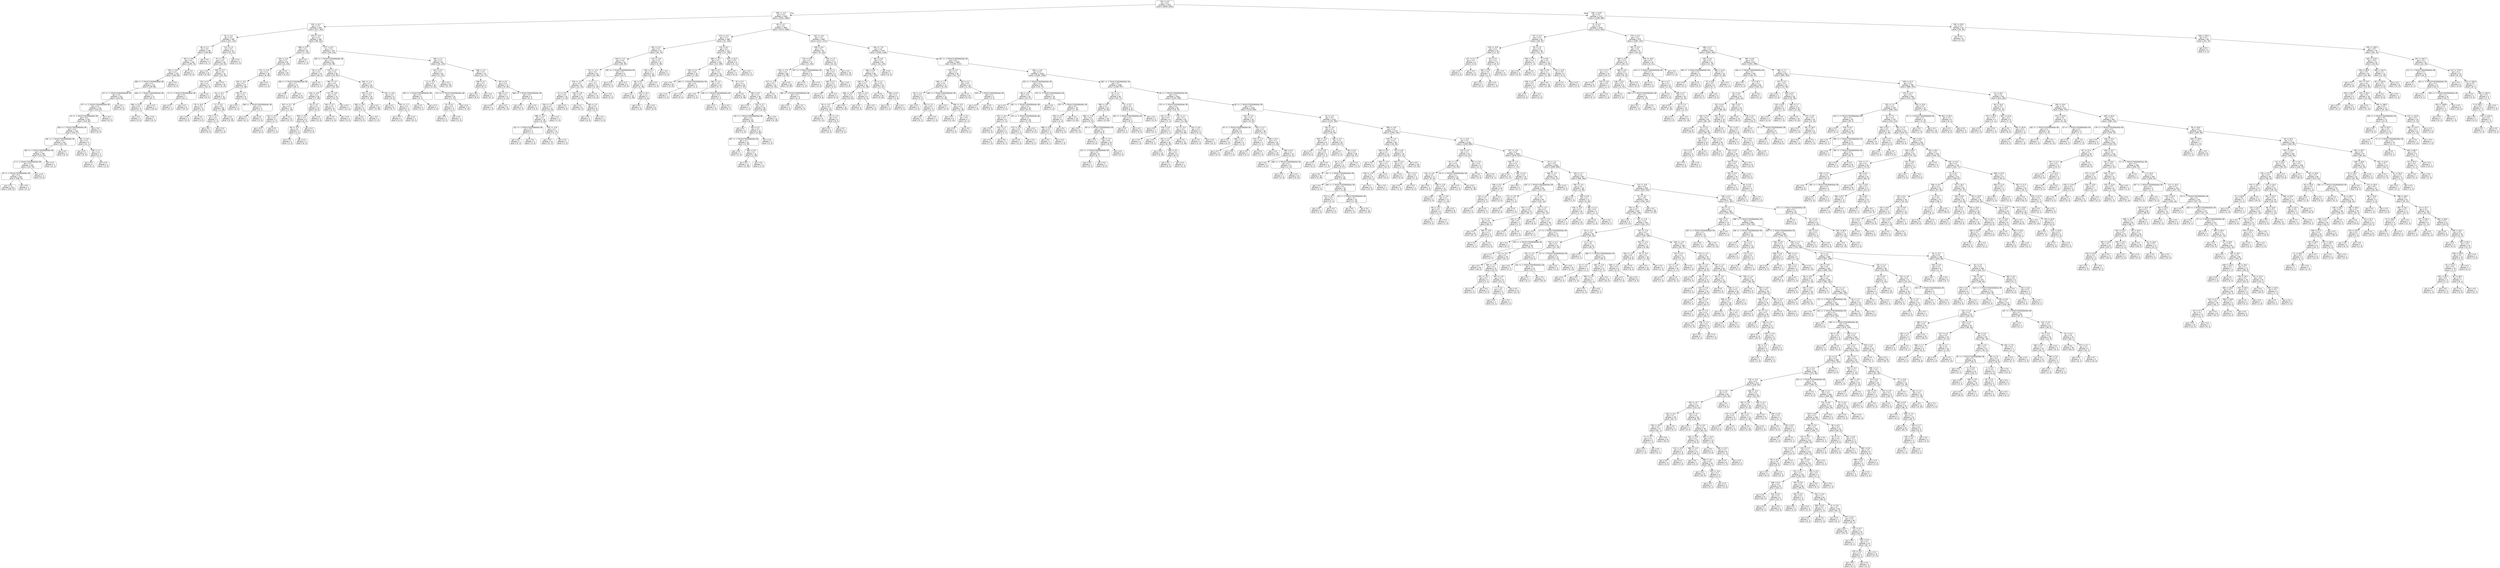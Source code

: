 digraph Tree {
node [shape=box, style="rounded", color="black", fontname=helvetica] ;
edge [fontname=helvetica] ;
0 [label="102 <= 4.5\ngini = 0.5\nsamples = 3412\nvalue = [2659, 2655]"] ;
1 [label="390 <= -4.5\ngini = 0.5\nsamples = 2295\nvalue = [1491, 2069]"] ;
0 -> 1 [labeldistance=2.5, labelangle=45, headlabel="True"] ;
2 [label="153 <= -6.2\ngini = 0.4\nsamples = 440\nvalue = [217, 463]"] ;
1 -> 2 ;
3 [label="34 <= -6.1\ngini = 0.5\nsamples = 180\nvalue = [151, 132]"] ;
2 -> 3 ;
4 [label="90 <= 1.1\ngini = 0.5\nsamples = 139\nvalue = [139, 80]"] ;
3 -> 4 ;
5 [label="391 <= -0.9\ngini = 0.5\nsamples = 136\nvalue = [139, 73]"] ;
4 -> 5 ;
6 [label="370 <= -5.8\ngini = 0.4\nsamples = 135\nvalue = [139, 69]"] ;
5 -> 6 ;
7 [label="398 <= -1.7014117331926443e+38\ngini = 0.4\nsamples = 133\nvalue = [139, 66]"] ;
6 -> 7 ;
8 [label="137 <= -1.7014117331926443e+38\ngini = 0.5\nsamples = 122\nvalue = [124, 65]"] ;
7 -> 8 ;
9 [label="377 <= -1.7014117331926443e+38\ngini = 0.4\nsamples = 119\nvalue = [124, 62]"] ;
8 -> 9 ;
10 [label="19 <= -1.7014117331926443e+38\ngini = 0.4\nsamples = 118\nvalue = [124, 60]"] ;
9 -> 10 ;
11 [label="300 <= -1.7014117331926443e+38\ngini = 0.4\nsamples = 116\nvalue = [124, 57]"] ;
10 -> 11 ;
12 [label="181 <= -1.7014117331926443e+38\ngini = 0.4\nsamples = 107\nvalue = [113, 56]"] ;
11 -> 12 ;
13 [label="169 <= -1.7014117331926443e+38\ngini = 0.4\nsamples = 106\nvalue = [113, 54]"] ;
12 -> 13 ;
14 [label="0 <= -1.7014117331926443e+38\ngini = 0.4\nsamples = 105\nvalue = [113, 53]"] ;
13 -> 14 ;
15 [label="29 <= -1.7014117331926443e+38\ngini = 0.4\nsamples = 102\nvalue = [108, 53]"] ;
14 -> 15 ;
16 [label="gini = 0.4\nsamples = 101\nvalue = [108, 52]"] ;
15 -> 16 ;
17 [label="gini = 0.0\nsamples = 1\nvalue = [0, 1]"] ;
15 -> 17 ;
18 [label="gini = 0.0\nsamples = 3\nvalue = [5, 0]"] ;
14 -> 18 ;
19 [label="gini = 0.0\nsamples = 1\nvalue = [0, 1]"] ;
13 -> 19 ;
20 [label="gini = 0.0\nsamples = 1\nvalue = [0, 2]"] ;
12 -> 20 ;
21 [label="361 <= 0.8\ngini = 0.2\nsamples = 9\nvalue = [11, 1]"] ;
11 -> 21 ;
22 [label="gini = 0.0\nsamples = 6\nvalue = [9, 0]"] ;
21 -> 22 ;
23 [label="200 <= 1.7\ngini = 0.4\nsamples = 3\nvalue = [2, 1]"] ;
21 -> 23 ;
24 [label="gini = 0.0\nsamples = 1\nvalue = [0, 1]"] ;
23 -> 24 ;
25 [label="gini = 0.0\nsamples = 2\nvalue = [2, 0]"] ;
23 -> 25 ;
26 [label="gini = 0.0\nsamples = 2\nvalue = [0, 3]"] ;
10 -> 26 ;
27 [label="gini = 0.0\nsamples = 1\nvalue = [0, 2]"] ;
9 -> 27 ;
28 [label="gini = 0.0\nsamples = 3\nvalue = [0, 3]"] ;
8 -> 28 ;
29 [label="358 <= -1.7014117331926443e+38\ngini = 0.1\nsamples = 11\nvalue = [15, 1]"] ;
7 -> 29 ;
30 [label="396 <= 12.9\ngini = 0.3\nsamples = 4\nvalue = [5, 1]"] ;
29 -> 30 ;
31 [label="gini = 0.0\nsamples = 3\nvalue = [5, 0]"] ;
30 -> 31 ;
32 [label="gini = 0.0\nsamples = 1\nvalue = [0, 1]"] ;
30 -> 32 ;
33 [label="gini = 0.0\nsamples = 7\nvalue = [10, 0]"] ;
29 -> 33 ;
34 [label="gini = 0.0\nsamples = 2\nvalue = [0, 3]"] ;
6 -> 34 ;
35 [label="gini = 0.0\nsamples = 1\nvalue = [0, 4]"] ;
5 -> 35 ;
36 [label="gini = 0.0\nsamples = 3\nvalue = [0, 7]"] ;
4 -> 36 ;
37 [label="173 <= 1.5\ngini = 0.3\nsamples = 41\nvalue = [12, 52]"] ;
3 -> 37 ;
38 [label="70 <= -1.6\ngini = 0.3\nsamples = 40\nvalue = [10, 52]"] ;
37 -> 38 ;
39 [label="gini = 0.0\nsamples = 21\nvalue = [0, 33]"] ;
38 -> 39 ;
40 [label="304 <= -0.2\ngini = 0.5\nsamples = 19\nvalue = [10, 19]"] ;
38 -> 40 ;
41 [label="179 <= 0.1\ngini = 0.4\nsamples = 9\nvalue = [10, 4]"] ;
40 -> 41 ;
42 [label="72 <= -1.7014117331926443e+38\ngini = 0.2\nsamples = 7\nvalue = [10, 1]"] ;
41 -> 42 ;
43 [label="gini = 0.0\nsamples = 1\nvalue = [0, 1]"] ;
42 -> 43 ;
44 [label="gini = 0.0\nsamples = 6\nvalue = [10, 0]"] ;
42 -> 44 ;
45 [label="gini = 0.0\nsamples = 2\nvalue = [0, 3]"] ;
41 -> 45 ;
46 [label="gini = 0.0\nsamples = 10\nvalue = [0, 15]"] ;
40 -> 46 ;
47 [label="gini = 0.0\nsamples = 1\nvalue = [2, 0]"] ;
37 -> 47 ;
48 [label="278 <= -5.0\ngini = 0.3\nsamples = 260\nvalue = [66, 331]"] ;
2 -> 48 ;
49 [label="286 <= 3.3\ngini = 0.1\nsamples = 82\nvalue = [7, 115]"] ;
48 -> 49 ;
50 [label="104 <= -5.0\ngini = 0.1\nsamples = 81\nvalue = [6, 115]"] ;
49 -> 50 ;
51 [label="371 <= -4.9\ngini = 0.2\nsamples = 38\nvalue = [6, 48]"] ;
50 -> 51 ;
52 [label="254 <= -5.0\ngini = 0.2\nsamples = 37\nvalue = [5, 48]"] ;
51 -> 52 ;
53 [label="91 <= -6.1\ngini = 0.1\nsamples = 31\nvalue = [3, 43]"] ;
52 -> 53 ;
54 [label="79 <= -6.0\ngini = 0.4\nsamples = 5\nvalue = [2, 5]"] ;
53 -> 54 ;
55 [label="gini = 0.0\nsamples = 3\nvalue = [0, 5]"] ;
54 -> 55 ;
56 [label="gini = 0.0\nsamples = 2\nvalue = [2, 0]"] ;
54 -> 56 ;
57 [label="17 <= -6.1\ngini = 0.0\nsamples = 26\nvalue = [1, 38]"] ;
53 -> 57 ;
58 [label="176 <= -5.7\ngini = 0.4\nsamples = 4\nvalue = [1, 3]"] ;
57 -> 58 ;
59 [label="gini = 0.0\nsamples = 3\nvalue = [0, 3]"] ;
58 -> 59 ;
60 [label="gini = 0.0\nsamples = 1\nvalue = [1, 0]"] ;
58 -> 60 ;
61 [label="gini = 0.0\nsamples = 22\nvalue = [0, 35]"] ;
57 -> 61 ;
62 [label="163 <= -5.1\ngini = 0.4\nsamples = 6\nvalue = [2, 5]"] ;
52 -> 62 ;
63 [label="gini = 0.0\nsamples = 3\nvalue = [0, 4]"] ;
62 -> 63 ;
64 [label="296 <= -1.7014117331926443e+38\ngini = 0.4\nsamples = 3\nvalue = [2, 1]"] ;
62 -> 64 ;
65 [label="gini = 0.0\nsamples = 1\nvalue = [0, 1]"] ;
64 -> 65 ;
66 [label="gini = 0.0\nsamples = 2\nvalue = [2, 0]"] ;
64 -> 66 ;
67 [label="gini = 0.0\nsamples = 1\nvalue = [1, 0]"] ;
51 -> 67 ;
68 [label="gini = 0.0\nsamples = 43\nvalue = [0, 67]"] ;
50 -> 68 ;
69 [label="gini = 0.0\nsamples = 1\nvalue = [1, 0]"] ;
49 -> 69 ;
70 [label="277 <= 0.0\ngini = 0.3\nsamples = 178\nvalue = [59, 216]"] ;
48 -> 70 ;
71 [label="326 <= -1.7014117331926443e+38\ngini = 0.4\nsamples = 96\nvalue = [43, 98]"] ;
70 -> 71 ;
72 [label="78 <= -0.1\ngini = 0.2\nsamples = 13\nvalue = [18, 3]"] ;
71 -> 72 ;
73 [label="190 <= -1.7014117331926443e+38\ngini = 0.1\nsamples = 11\nvalue = [18, 1]"] ;
72 -> 73 ;
74 [label="gini = 0.0\nsamples = 1\nvalue = [0, 1]"] ;
73 -> 74 ;
75 [label="gini = 0.0\nsamples = 10\nvalue = [18, 0]"] ;
73 -> 75 ;
76 [label="gini = 0.0\nsamples = 2\nvalue = [0, 2]"] ;
72 -> 76 ;
77 [label="231 <= -4.7\ngini = 0.3\nsamples = 83\nvalue = [25, 95]"] ;
71 -> 77 ;
78 [label="385 <= -4.7\ngini = 0.5\nsamples = 39\nvalue = [20, 33]"] ;
77 -> 78 ;
79 [label="316 <= -4.9\ngini = 0.3\nsamples = 26\nvalue = [7, 28]"] ;
78 -> 79 ;
80 [label="197 <= -5.1\ngini = 0.1\nsamples = 13\nvalue = [1, 19]"] ;
79 -> 80 ;
81 [label="145 <= -5.3\ngini = 0.4\nsamples = 3\nvalue = [1, 2]"] ;
80 -> 81 ;
82 [label="gini = 0.0\nsamples = 2\nvalue = [0, 2]"] ;
81 -> 82 ;
83 [label="gini = 0.0\nsamples = 1\nvalue = [1, 0]"] ;
81 -> 83 ;
84 [label="gini = 0.0\nsamples = 10\nvalue = [0, 17]"] ;
80 -> 84 ;
85 [label="78 <= -4.7\ngini = 0.5\nsamples = 13\nvalue = [6, 9]"] ;
79 -> 85 ;
86 [label="358 <= -5.0\ngini = 0.4\nsamples = 8\nvalue = [6, 3]"] ;
85 -> 86 ;
87 [label="85 <= -5.3\ngini = 0.4\nsamples = 4\nvalue = [1, 3]"] ;
86 -> 87 ;
88 [label="gini = 0.0\nsamples = 1\nvalue = [1, 0]"] ;
87 -> 88 ;
89 [label="gini = 0.0\nsamples = 3\nvalue = [0, 3]"] ;
87 -> 89 ;
90 [label="gini = 0.0\nsamples = 4\nvalue = [5, 0]"] ;
86 -> 90 ;
91 [label="gini = 0.0\nsamples = 5\nvalue = [0, 6]"] ;
85 -> 91 ;
92 [label="127 <= -4.8\ngini = 0.4\nsamples = 13\nvalue = [13, 5]"] ;
78 -> 92 ;
93 [label="139 <= -4.7\ngini = 0.4\nsamples = 6\nvalue = [2, 5]"] ;
92 -> 93 ;
94 [label="gini = 0.0\nsamples = 2\nvalue = [2, 0]"] ;
93 -> 94 ;
95 [label="gini = 0.0\nsamples = 4\nvalue = [0, 5]"] ;
93 -> 95 ;
96 [label="gini = 0.0\nsamples = 7\nvalue = [11, 0]"] ;
92 -> 96 ;
97 [label="392 <= -1.4\ngini = 0.1\nsamples = 44\nvalue = [5, 62]"] ;
77 -> 97 ;
98 [label="303 <= -4.5\ngini = 0.0\nsamples = 35\nvalue = [1, 54]"] ;
97 -> 98 ;
99 [label="285 <= -4.6\ngini = 0.3\nsamples = 5\nvalue = [1, 5]"] ;
98 -> 99 ;
100 [label="gini = 0.0\nsamples = 4\nvalue = [0, 5]"] ;
99 -> 100 ;
101 [label="gini = 0.0\nsamples = 1\nvalue = [1, 0]"] ;
99 -> 101 ;
102 [label="gini = 0.0\nsamples = 30\nvalue = [0, 49]"] ;
98 -> 102 ;
103 [label="261 <= -0.8\ngini = 0.4\nsamples = 9\nvalue = [4, 8]"] ;
97 -> 103 ;
104 [label="gini = 0.0\nsamples = 6\nvalue = [0, 7]"] ;
103 -> 104 ;
105 [label="203 <= -1.1\ngini = 0.3\nsamples = 3\nvalue = [4, 1]"] ;
103 -> 105 ;
106 [label="gini = 0.0\nsamples = 2\nvalue = [4, 0]"] ;
105 -> 106 ;
107 [label="gini = 0.0\nsamples = 1\nvalue = [0, 1]"] ;
105 -> 107 ;
108 [label="306 <= 1.1\ngini = 0.2\nsamples = 82\nvalue = [16, 118]"] ;
70 -> 108 ;
109 [label="213 <= 0.2\ngini = 0.1\nsamples = 63\nvalue = [3, 101]"] ;
108 -> 109 ;
110 [label="12 <= -0.3\ngini = 0.2\nsamples = 18\nvalue = [3, 22]"] ;
109 -> 110 ;
111 [label="355 <= -1.7014117331926443e+38\ngini = 0.4\nsamples = 2\nvalue = [2, 1]"] ;
110 -> 111 ;
112 [label="gini = 0.0\nsamples = 1\nvalue = [0, 1]"] ;
111 -> 112 ;
113 [label="gini = 0.0\nsamples = 1\nvalue = [2, 0]"] ;
111 -> 113 ;
114 [label="115 <= -1.7014117331926443e+38\ngini = 0.1\nsamples = 16\nvalue = [1, 21]"] ;
110 -> 114 ;
115 [label="74 <= 0.4\ngini = 0.4\nsamples = 3\nvalue = [1, 2]"] ;
114 -> 115 ;
116 [label="gini = 0.0\nsamples = 2\nvalue = [0, 2]"] ;
115 -> 116 ;
117 [label="gini = 0.0\nsamples = 1\nvalue = [1, 0]"] ;
115 -> 117 ;
118 [label="gini = 0.0\nsamples = 13\nvalue = [0, 19]"] ;
114 -> 118 ;
119 [label="gini = 0.0\nsamples = 45\nvalue = [0, 79]"] ;
109 -> 119 ;
120 [label="298 <= 1.6\ngini = 0.5\nsamples = 19\nvalue = [13, 17]"] ;
108 -> 120 ;
121 [label="248 <= 4.7\ngini = 0.2\nsamples = 6\nvalue = [8, 1]"] ;
120 -> 121 ;
122 [label="gini = 0.0\nsamples = 5\nvalue = [8, 0]"] ;
121 -> 122 ;
123 [label="gini = 0.0\nsamples = 1\nvalue = [0, 1]"] ;
121 -> 123 ;
124 [label="80 <= 3.0\ngini = 0.4\nsamples = 13\nvalue = [5, 16]"] ;
120 -> 124 ;
125 [label="266 <= 2.2\ngini = 0.1\nsamples = 9\nvalue = [1, 14]"] ;
124 -> 125 ;
126 [label="gini = 0.0\nsamples = 1\nvalue = [1, 0]"] ;
125 -> 126 ;
127 [label="gini = 0.0\nsamples = 8\nvalue = [0, 14]"] ;
125 -> 127 ;
128 [label="389 <= -1.7014117331926443e+38\ngini = 0.4\nsamples = 4\nvalue = [4, 2]"] ;
124 -> 128 ;
129 [label="gini = 0.0\nsamples = 2\nvalue = [0, 2]"] ;
128 -> 129 ;
130 [label="gini = 0.0\nsamples = 2\nvalue = [4, 0]"] ;
128 -> 130 ;
131 [label="82 <= -4.7\ngini = 0.5\nsamples = 1855\nvalue = [1274, 1606]"] ;
1 -> 131 ;
132 [label="213 <= -0.4\ngini = 0.3\nsamples = 188\nvalue = [57, 235]"] ;
131 -> 132 ;
133 [label="332 <= -0.7\ngini = 0.5\nsamples = 75\nvalue = [40, 76]"] ;
132 -> 133 ;
134 [label="245 <= -1.2\ngini = 0.5\nsamples = 52\nvalue = [36, 40]"] ;
133 -> 134 ;
135 [label="317 <= -1.5\ngini = 0.5\nsamples = 44\nvalue = [22, 38]"] ;
134 -> 135 ;
136 [label="376 <= -3.3\ngini = 0.5\nsamples = 33\nvalue = [21, 24]"] ;
135 -> 136 ;
137 [label="47 <= -3.5\ngini = 0.4\nsamples = 19\nvalue = [7, 19]"] ;
136 -> 137 ;
138 [label="244 <= -1.0\ngini = 0.3\nsamples = 17\nvalue = [4, 19]"] ;
137 -> 138 ;
139 [label="389 <= -4.2\ngini = 0.2\nsamples = 16\nvalue = [3, 19]"] ;
138 -> 139 ;
140 [label="141 <= -1.7014117331926443e+38\ngini = 0.5\nsamples = 3\nvalue = [2, 2]"] ;
139 -> 140 ;
141 [label="gini = 0.0\nsamples = 1\nvalue = [0, 2]"] ;
140 -> 141 ;
142 [label="gini = 0.0\nsamples = 2\nvalue = [2, 0]"] ;
140 -> 142 ;
143 [label="143 <= -2.8\ngini = 0.1\nsamples = 13\nvalue = [1, 17]"] ;
139 -> 143 ;
144 [label="gini = 0.0\nsamples = 12\nvalue = [0, 17]"] ;
143 -> 144 ;
145 [label="gini = 0.0\nsamples = 1\nvalue = [1, 0]"] ;
143 -> 145 ;
146 [label="gini = 0.0\nsamples = 1\nvalue = [1, 0]"] ;
138 -> 146 ;
147 [label="gini = 0.0\nsamples = 2\nvalue = [3, 0]"] ;
137 -> 147 ;
148 [label="126 <= -2.8\ngini = 0.4\nsamples = 14\nvalue = [14, 5]"] ;
136 -> 148 ;
149 [label="gini = 0.0\nsamples = 8\nvalue = [12, 0]"] ;
148 -> 149 ;
150 [label="106 <= 1.5\ngini = 0.4\nsamples = 6\nvalue = [2, 5]"] ;
148 -> 150 ;
151 [label="gini = 0.0\nsamples = 5\nvalue = [0, 5]"] ;
150 -> 151 ;
152 [label="gini = 0.0\nsamples = 1\nvalue = [2, 0]"] ;
150 -> 152 ;
153 [label="7 <= -1.1\ngini = 0.1\nsamples = 11\nvalue = [1, 14]"] ;
135 -> 153 ;
154 [label="gini = 0.0\nsamples = 10\nvalue = [0, 14]"] ;
153 -> 154 ;
155 [label="gini = 0.0\nsamples = 1\nvalue = [1, 0]"] ;
153 -> 155 ;
156 [label="282 <= -1.7014117331926443e+38\ngini = 0.2\nsamples = 8\nvalue = [14, 2]"] ;
134 -> 156 ;
157 [label="gini = 0.0\nsamples = 2\nvalue = [0, 2]"] ;
156 -> 157 ;
158 [label="gini = 0.0\nsamples = 6\nvalue = [14, 0]"] ;
156 -> 158 ;
159 [label="213 <= -0.5\ngini = 0.2\nsamples = 23\nvalue = [4, 36]"] ;
133 -> 159 ;
160 [label="259 <= 4.3\ngini = 0.1\nsamples = 22\nvalue = [2, 36]"] ;
159 -> 160 ;
161 [label="96 <= 0.2\ngini = 0.1\nsamples = 21\nvalue = [1, 36]"] ;
160 -> 161 ;
162 [label="gini = 0.0\nsamples = 14\nvalue = [0, 28]"] ;
161 -> 162 ;
163 [label="220 <= -0.3\ngini = 0.2\nsamples = 7\nvalue = [1, 8]"] ;
161 -> 163 ;
164 [label="gini = 0.0\nsamples = 1\nvalue = [1, 0]"] ;
163 -> 164 ;
165 [label="gini = 0.0\nsamples = 6\nvalue = [0, 8]"] ;
163 -> 165 ;
166 [label="gini = 0.0\nsamples = 1\nvalue = [1, 0]"] ;
160 -> 166 ;
167 [label="gini = 0.0\nsamples = 1\nvalue = [2, 0]"] ;
159 -> 167 ;
168 [label="110 <= 8.2\ngini = 0.2\nsamples = 113\nvalue = [17, 159]"] ;
132 -> 168 ;
169 [label="385 <= -0.2\ngini = 0.1\nsamples = 105\nvalue = [13, 148]"] ;
168 -> 169 ;
170 [label="230 <= 2.4\ngini = 0.0\nsamples = 35\nvalue = [1, 54]"] ;
169 -> 170 ;
171 [label="gini = 0.0\nsamples = 33\nvalue = [0, 52]"] ;
170 -> 171 ;
172 [label="189 <= -1.7014117331926443e+38\ngini = 0.4\nsamples = 2\nvalue = [1, 2]"] ;
170 -> 172 ;
173 [label="gini = 0.0\nsamples = 1\nvalue = [1, 0]"] ;
172 -> 173 ;
174 [label="gini = 0.0\nsamples = 1\nvalue = [0, 2]"] ;
172 -> 174 ;
175 [label="390 <= 0.1\ngini = 0.2\nsamples = 70\nvalue = [12, 94]"] ;
169 -> 175 ;
176 [label="260 <= -0.1\ngini = 0.5\nsamples = 10\nvalue = [5, 7]"] ;
175 -> 176 ;
177 [label="gini = 0.0\nsamples = 3\nvalue = [3, 0]"] ;
176 -> 177 ;
178 [label="208 <= -1.7014117331926443e+38\ngini = 0.3\nsamples = 7\nvalue = [2, 7]"] ;
176 -> 178 ;
179 [label="gini = 0.0\nsamples = 2\nvalue = [2, 0]"] ;
178 -> 179 ;
180 [label="gini = 0.0\nsamples = 5\nvalue = [0, 7]"] ;
178 -> 180 ;
181 [label="97 <= 0.7\ngini = 0.1\nsamples = 60\nvalue = [7, 87]"] ;
175 -> 181 ;
182 [label="gini = 0.0\nsamples = 20\nvalue = [0, 38]"] ;
181 -> 182 ;
183 [label="199 <= 0.2\ngini = 0.2\nsamples = 40\nvalue = [7, 49]"] ;
181 -> 183 ;
184 [label="gini = 0.0\nsamples = 1\nvalue = [1, 0]"] ;
183 -> 184 ;
185 [label="233 <= 3.7\ngini = 0.2\nsamples = 39\nvalue = [6, 49]"] ;
183 -> 185 ;
186 [label="126 <= -1.7014117331926443e+38\ngini = 0.3\nsamples = 27\nvalue = [6, 30]"] ;
185 -> 186 ;
187 [label="gini = 0.0\nsamples = 2\nvalue = [2, 0]"] ;
186 -> 187 ;
188 [label="183 <= 4.1\ngini = 0.2\nsamples = 25\nvalue = [4, 30]"] ;
186 -> 188 ;
189 [label="387 <= -1.7014117331926443e+38\ngini = 0.1\nsamples = 23\nvalue = [2, 30]"] ;
188 -> 189 ;
190 [label="gini = 0.0\nsamples = 1\nvalue = [1, 0]"] ;
189 -> 190 ;
191 [label="306 <= 3.6\ngini = 0.1\nsamples = 22\nvalue = [1, 30]"] ;
189 -> 191 ;
192 [label="gini = 0.0\nsamples = 21\nvalue = [0, 30]"] ;
191 -> 192 ;
193 [label="gini = 0.0\nsamples = 1\nvalue = [1, 0]"] ;
191 -> 193 ;
194 [label="gini = 0.0\nsamples = 2\nvalue = [2, 0]"] ;
188 -> 194 ;
195 [label="gini = 0.0\nsamples = 12\nvalue = [0, 19]"] ;
185 -> 195 ;
196 [label="343 <= 24.4\ngini = 0.4\nsamples = 8\nvalue = [4, 11]"] ;
168 -> 196 ;
197 [label="gini = 0.0\nsamples = 4\nvalue = [4, 0]"] ;
196 -> 197 ;
198 [label="gini = 0.0\nsamples = 4\nvalue = [0, 11]"] ;
196 -> 198 ;
199 [label="332 <= -4.6\ngini = 0.5\nsamples = 1667\nvalue = [1217, 1371]"] ;
131 -> 199 ;
200 [label="328 <= 0.9\ngini = 0.1\nsamples = 91\nvalue = [9, 125]"] ;
199 -> 200 ;
201 [label="275 <= 0.9\ngini = 0.1\nsamples = 72\nvalue = [3, 104]"] ;
200 -> 201 ;
202 [label="150 <= -1.9\ngini = 0.0\nsamples = 68\nvalue = [2, 99]"] ;
201 -> 202 ;
203 [label="317 <= -1.6\ngini = 0.1\nsamples = 23\nvalue = [2, 33]"] ;
202 -> 203 ;
204 [label="gini = 0.0\nsamples = 19\nvalue = [0, 30]"] ;
203 -> 204 ;
205 [label="382 <= -1.7014117331926443e+38\ngini = 0.5\nsamples = 4\nvalue = [2, 3]"] ;
203 -> 205 ;
206 [label="gini = 0.0\nsamples = 2\nvalue = [2, 0]"] ;
205 -> 206 ;
207 [label="gini = 0.0\nsamples = 2\nvalue = [0, 3]"] ;
205 -> 207 ;
208 [label="gini = 0.0\nsamples = 45\nvalue = [0, 66]"] ;
202 -> 208 ;
209 [label="337 <= -1.7014117331926443e+38\ngini = 0.3\nsamples = 4\nvalue = [1, 5]"] ;
201 -> 209 ;
210 [label="gini = 0.0\nsamples = 1\nvalue = [1, 0]"] ;
209 -> 210 ;
211 [label="gini = 0.0\nsamples = 3\nvalue = [0, 5]"] ;
209 -> 211 ;
212 [label="233 <= 1.5\ngini = 0.3\nsamples = 19\nvalue = [6, 21]"] ;
200 -> 212 ;
213 [label="108 <= 1.1\ngini = 0.5\nsamples = 9\nvalue = [6, 6]"] ;
212 -> 213 ;
214 [label="185 <= 0.7\ngini = 0.4\nsamples = 6\nvalue = [2, 6]"] ;
213 -> 214 ;
215 [label="gini = 0.0\nsamples = 4\nvalue = [0, 6]"] ;
214 -> 215 ;
216 [label="gini = 0.0\nsamples = 2\nvalue = [2, 0]"] ;
214 -> 216 ;
217 [label="gini = 0.0\nsamples = 3\nvalue = [4, 0]"] ;
213 -> 217 ;
218 [label="gini = 0.0\nsamples = 10\nvalue = [0, 15]"] ;
212 -> 218 ;
219 [label="244 <= -7.8\ngini = 0.5\nsamples = 1576\nvalue = [1208, 1246]"] ;
199 -> 219 ;
220 [label="382 <= 4.8\ngini = 0.2\nsamples = 87\nvalue = [14, 125]"] ;
219 -> 220 ;
221 [label="248 <= -0.6\ngini = 0.2\nsamples = 86\nvalue = [12, 125]"] ;
220 -> 221 ;
222 [label="246 <= -1.0\ngini = 0.3\nsamples = 43\nvalue = [11, 58]"] ;
221 -> 222 ;
223 [label="360 <= -3.0\ngini = 0.2\nsamples = 37\nvalue = [6, 54]"] ;
222 -> 223 ;
224 [label="50 <= -3.2\ngini = 0.4\nsamples = 13\nvalue = [6, 14]"] ;
223 -> 224 ;
225 [label="gini = 0.0\nsamples = 8\nvalue = [0, 12]"] ;
224 -> 225 ;
226 [label="132 <= -1.5\ngini = 0.4\nsamples = 5\nvalue = [6, 2]"] ;
224 -> 226 ;
227 [label="gini = 0.0\nsamples = 3\nvalue = [6, 0]"] ;
226 -> 227 ;
228 [label="gini = 0.0\nsamples = 2\nvalue = [0, 2]"] ;
226 -> 228 ;
229 [label="gini = 0.0\nsamples = 24\nvalue = [0, 40]"] ;
223 -> 229 ;
230 [label="229 <= -0.4\ngini = 0.5\nsamples = 6\nvalue = [5, 4]"] ;
222 -> 230 ;
231 [label="gini = 0.0\nsamples = 3\nvalue = [5, 0]"] ;
230 -> 231 ;
232 [label="gini = 0.0\nsamples = 3\nvalue = [0, 4]"] ;
230 -> 232 ;
233 [label="55 <= 1.3\ngini = 0.0\nsamples = 43\nvalue = [1, 67]"] ;
221 -> 233 ;
234 [label="gini = 0.0\nsamples = 39\nvalue = [0, 62]"] ;
233 -> 234 ;
235 [label="356 <= 0.9\ngini = 0.3\nsamples = 4\nvalue = [1, 5]"] ;
233 -> 235 ;
236 [label="gini = 0.0\nsamples = 1\nvalue = [1, 0]"] ;
235 -> 236 ;
237 [label="gini = 0.0\nsamples = 3\nvalue = [0, 5]"] ;
235 -> 237 ;
238 [label="gini = 0.0\nsamples = 1\nvalue = [2, 0]"] ;
220 -> 238 ;
239 [label="145 <= -1.7014117331926443e+38\ngini = 0.5\nsamples = 1489\nvalue = [1194, 1121]"] ;
219 -> 239 ;
240 [label="223 <= -0.7\ngini = 0.2\nsamples = 50\nvalue = [10, 73]"] ;
239 -> 240 ;
241 [label="364 <= -1.7\ngini = 0.4\nsamples = 17\nvalue = [9, 19]"] ;
240 -> 241 ;
242 [label="38 <= -1.4\ngini = 0.3\nsamples = 5\nvalue = [5, 1]"] ;
241 -> 242 ;
243 [label="gini = 0.0\nsamples = 3\nvalue = [4, 0]"] ;
242 -> 243 ;
244 [label="370 <= -2.1\ngini = 0.5\nsamples = 2\nvalue = [1, 1]"] ;
242 -> 244 ;
245 [label="gini = 0.0\nsamples = 1\nvalue = [0, 1]"] ;
244 -> 245 ;
246 [label="gini = 0.0\nsamples = 1\nvalue = [1, 0]"] ;
244 -> 246 ;
247 [label="108 <= -1.7014117331926443e+38\ngini = 0.3\nsamples = 12\nvalue = [4, 18]"] ;
241 -> 247 ;
248 [label="gini = 0.0\nsamples = 1\nvalue = [2, 0]"] ;
247 -> 248 ;
249 [label="269 <= -0.3\ngini = 0.2\nsamples = 11\nvalue = [2, 18]"] ;
247 -> 249 ;
250 [label="gini = 0.0\nsamples = 9\nvalue = [0, 16]"] ;
249 -> 250 ;
251 [label="137 <= 3.1\ngini = 0.5\nsamples = 2\nvalue = [2, 2]"] ;
249 -> 251 ;
252 [label="gini = 0.0\nsamples = 1\nvalue = [2, 0]"] ;
251 -> 252 ;
253 [label="gini = 0.0\nsamples = 1\nvalue = [0, 2]"] ;
251 -> 253 ;
254 [label="183 <= 2.2\ngini = 0.0\nsamples = 33\nvalue = [1, 54]"] ;
240 -> 254 ;
255 [label="gini = 0.0\nsamples = 30\nvalue = [0, 51]"] ;
254 -> 255 ;
256 [label="228 <= -1.7014117331926443e+38\ngini = 0.4\nsamples = 3\nvalue = [1, 3]"] ;
254 -> 256 ;
257 [label="gini = 0.0\nsamples = 1\nvalue = [1, 0]"] ;
256 -> 257 ;
258 [label="gini = 0.0\nsamples = 2\nvalue = [0, 3]"] ;
256 -> 258 ;
259 [label="304 <= -4.8\ngini = 0.5\nsamples = 1439\nvalue = [1184, 1048]"] ;
239 -> 259 ;
260 [label="303 <= -1.7014117331926443e+38\ngini = 0.3\nsamples = 59\nvalue = [15, 71]"] ;
259 -> 260 ;
261 [label="88 <= -3.5\ngini = 0.4\nsamples = 26\nvalue = [13, 27]"] ;
260 -> 261 ;
262 [label="gini = 0.0\nsamples = 3\nvalue = [4, 0]"] ;
261 -> 262 ;
263 [label="281 <= -1.7014117331926443e+38\ngini = 0.4\nsamples = 23\nvalue = [9, 27]"] ;
261 -> 263 ;
264 [label="215 <= -0.4\ngini = 0.5\nsamples = 8\nvalue = [7, 4]"] ;
263 -> 264 ;
265 [label="gini = 0.0\nsamples = 2\nvalue = [0, 3]"] ;
264 -> 265 ;
266 [label="312 <= 1.2\ngini = 0.2\nsamples = 6\nvalue = [7, 1]"] ;
264 -> 266 ;
267 [label="gini = 0.0\nsamples = 5\nvalue = [7, 0]"] ;
266 -> 267 ;
268 [label="gini = 0.0\nsamples = 1\nvalue = [0, 1]"] ;
266 -> 268 ;
269 [label="122 <= -1.7014117331926443e+38\ngini = 0.1\nsamples = 15\nvalue = [2, 23]"] ;
263 -> 269 ;
270 [label="223 <= -0.4\ngini = 0.5\nsamples = 2\nvalue = [2, 2]"] ;
269 -> 270 ;
271 [label="gini = 0.0\nsamples = 1\nvalue = [2, 0]"] ;
270 -> 271 ;
272 [label="gini = 0.0\nsamples = 1\nvalue = [0, 2]"] ;
270 -> 272 ;
273 [label="gini = 0.0\nsamples = 13\nvalue = [0, 21]"] ;
269 -> 273 ;
274 [label="370 <= -1.7014117331926443e+38\ngini = 0.1\nsamples = 33\nvalue = [2, 44]"] ;
260 -> 274 ;
275 [label="gini = 0.0\nsamples = 1\nvalue = [1, 0]"] ;
274 -> 275 ;
276 [label="197 <= -1.7014117331926443e+38\ngini = 0.0\nsamples = 32\nvalue = [1, 44]"] ;
274 -> 276 ;
277 [label="109 <= -0.1\ngini = 0.3\nsamples = 4\nvalue = [1, 4]"] ;
276 -> 277 ;
278 [label="398 <= -0.9\ngini = 0.5\nsamples = 2\nvalue = [1, 1]"] ;
277 -> 278 ;
279 [label="gini = 0.0\nsamples = 1\nvalue = [0, 1]"] ;
278 -> 279 ;
280 [label="gini = 0.0\nsamples = 1\nvalue = [1, 0]"] ;
278 -> 280 ;
281 [label="gini = 0.0\nsamples = 2\nvalue = [0, 3]"] ;
277 -> 281 ;
282 [label="gini = 0.0\nsamples = 28\nvalue = [0, 40]"] ;
276 -> 282 ;
283 [label="382 <= -1.7014117331926443e+38\ngini = 0.5\nsamples = 1380\nvalue = [1169, 977]"] ;
259 -> 283 ;
284 [label="32 <= 1.1\ngini = 0.3\nsamples = 60\nvalue = [18, 71]"] ;
283 -> 284 ;
285 [label="399 <= -0.6\ngini = 0.2\nsamples = 49\nvalue = [9, 65]"] ;
284 -> 285 ;
286 [label="385 <= -1.8\ngini = 0.4\nsamples = 21\nvalue = [9, 21]"] ;
285 -> 286 ;
287 [label="gini = 0.0\nsamples = 8\nvalue = [0, 12]"] ;
286 -> 287 ;
288 [label="58 <= -1.7014117331926443e+38\ngini = 0.5\nsamples = 13\nvalue = [9, 9]"] ;
286 -> 288 ;
289 [label="gini = 0.0\nsamples = 3\nvalue = [0, 6]"] ;
288 -> 289 ;
290 [label="362 <= -0.7\ngini = 0.4\nsamples = 10\nvalue = [9, 3]"] ;
288 -> 290 ;
291 [label="122 <= -1.7014117331926443e+38\ngini = 0.2\nsamples = 8\nvalue = [9, 1]"] ;
290 -> 291 ;
292 [label="gini = 0.0\nsamples = 1\nvalue = [0, 1]"] ;
291 -> 292 ;
293 [label="gini = 0.0\nsamples = 7\nvalue = [9, 0]"] ;
291 -> 293 ;
294 [label="gini = 0.0\nsamples = 2\nvalue = [0, 2]"] ;
290 -> 294 ;
295 [label="gini = 0.0\nsamples = 28\nvalue = [0, 44]"] ;
285 -> 295 ;
296 [label="21 <= 3.3\ngini = 0.5\nsamples = 11\nvalue = [9, 6]"] ;
284 -> 296 ;
297 [label="330 <= -1.7014117331926443e+38\ngini = 0.2\nsamples = 7\nvalue = [9, 1]"] ;
296 -> 297 ;
298 [label="gini = 0.0\nsamples = 1\nvalue = [0, 1]"] ;
297 -> 298 ;
299 [label="gini = 0.0\nsamples = 6\nvalue = [9, 0]"] ;
297 -> 299 ;
300 [label="gini = 0.0\nsamples = 4\nvalue = [0, 5]"] ;
296 -> 300 ;
301 [label="49 <= -1.7014117331926443e+38\ngini = 0.5\nsamples = 1320\nvalue = [1151, 906]"] ;
283 -> 301 ;
302 [label="170 <= -1.7014117331926443e+38\ngini = 0.3\nsamples = 56\nvalue = [18, 70]"] ;
301 -> 302 ;
303 [label="122 <= -0.1\ngini = 0.3\nsamples = 6\nvalue = [7, 2]"] ;
302 -> 303 ;
304 [label="gini = 0.0\nsamples = 1\nvalue = [0, 1]"] ;
303 -> 304 ;
305 [label="278 <= 0.5\ngini = 0.2\nsamples = 5\nvalue = [7, 1]"] ;
303 -> 305 ;
306 [label="gini = 0.0\nsamples = 4\nvalue = [7, 0]"] ;
305 -> 306 ;
307 [label="gini = 0.0\nsamples = 1\nvalue = [0, 1]"] ;
305 -> 307 ;
308 [label="115 <= 2.1\ngini = 0.2\nsamples = 50\nvalue = [11, 68]"] ;
302 -> 308 ;
309 [label="127 <= -0.4\ngini = 0.2\nsamples = 45\nvalue = [6, 66]"] ;
308 -> 309 ;
310 [label="140 <= -1.3\ngini = 0.4\nsamples = 18\nvalue = [6, 20]"] ;
309 -> 310 ;
311 [label="gini = 0.0\nsamples = 12\nvalue = [0, 18]"] ;
310 -> 311 ;
312 [label="184 <= 0.2\ngini = 0.4\nsamples = 6\nvalue = [6, 2]"] ;
310 -> 312 ;
313 [label="gini = 0.0\nsamples = 4\nvalue = [6, 0]"] ;
312 -> 313 ;
314 [label="gini = 0.0\nsamples = 2\nvalue = [0, 2]"] ;
312 -> 314 ;
315 [label="gini = 0.0\nsamples = 27\nvalue = [0, 46]"] ;
309 -> 315 ;
316 [label="143 <= 4.6\ngini = 0.4\nsamples = 5\nvalue = [5, 2]"] ;
308 -> 316 ;
317 [label="gini = 0.0\nsamples = 4\nvalue = [5, 0]"] ;
316 -> 317 ;
318 [label="gini = 0.0\nsamples = 1\nvalue = [0, 2]"] ;
316 -> 318 ;
319 [label="60 <= -1.7014117331926443e+38\ngini = 0.5\nsamples = 1264\nvalue = [1133, 836]"] ;
301 -> 319 ;
320 [label="332 <= -0.4\ngini = 0.3\nsamples = 42\nvalue = [9, 52]"] ;
319 -> 320 ;
321 [label="43 <= -1.7014117331926443e+38\ngini = 0.5\nsamples = 8\nvalue = [5, 5]"] ;
320 -> 321 ;
322 [label="gini = 0.0\nsamples = 3\nvalue = [4, 0]"] ;
321 -> 322 ;
323 [label="360 <= -0.7\ngini = 0.3\nsamples = 5\nvalue = [1, 5]"] ;
321 -> 323 ;
324 [label="gini = 0.0\nsamples = 4\nvalue = [0, 5]"] ;
323 -> 324 ;
325 [label="gini = 0.0\nsamples = 1\nvalue = [1, 0]"] ;
323 -> 325 ;
326 [label="244 <= -0.7\ngini = 0.1\nsamples = 34\nvalue = [4, 47]"] ;
320 -> 326 ;
327 [label="210 <= -1.2\ngini = 0.5\nsamples = 2\nvalue = [1, 1]"] ;
326 -> 327 ;
328 [label="gini = 0.0\nsamples = 1\nvalue = [0, 1]"] ;
327 -> 328 ;
329 [label="gini = 0.0\nsamples = 1\nvalue = [1, 0]"] ;
327 -> 329 ;
330 [label="108 <= 0.4\ngini = 0.1\nsamples = 32\nvalue = [3, 46]"] ;
326 -> 330 ;
331 [label="gini = 0.0\nsamples = 19\nvalue = [0, 25]"] ;
330 -> 331 ;
332 [label="208 <= 0.4\ngini = 0.2\nsamples = 13\nvalue = [3, 21]"] ;
330 -> 332 ;
333 [label="gini = 0.0\nsamples = 2\nvalue = [2, 0]"] ;
332 -> 333 ;
334 [label="280 <= -1.7014117331926443e+38\ngini = 0.1\nsamples = 11\nvalue = [1, 21]"] ;
332 -> 334 ;
335 [label="gini = 0.0\nsamples = 1\nvalue = [1, 0]"] ;
334 -> 335 ;
336 [label="gini = 0.0\nsamples = 10\nvalue = [0, 21]"] ;
334 -> 336 ;
337 [label="25 <= -4.4\ngini = 0.5\nsamples = 1222\nvalue = [1124, 784]"] ;
319 -> 337 ;
338 [label="126 <= -4.4\ngini = 0.4\nsamples = 47\nvalue = [18, 59]"] ;
337 -> 338 ;
339 [label="355 <= -4.4\ngini = 0.3\nsamples = 8\nvalue = [10, 2]"] ;
338 -> 339 ;
340 [label="gini = 0.0\nsamples = 5\nvalue = [9, 0]"] ;
339 -> 340 ;
341 [label="0 <= -0.8\ngini = 0.4\nsamples = 3\nvalue = [1, 2]"] ;
339 -> 341 ;
342 [label="gini = 0.0\nsamples = 2\nvalue = [0, 2]"] ;
341 -> 342 ;
343 [label="gini = 0.0\nsamples = 1\nvalue = [1, 0]"] ;
341 -> 343 ;
344 [label="190 <= -4.7\ngini = 0.2\nsamples = 39\nvalue = [8, 57]"] ;
338 -> 344 ;
345 [label="gini = 0.0\nsamples = 1\nvalue = [2, 0]"] ;
344 -> 345 ;
346 [label="89 <= 4.0\ngini = 0.2\nsamples = 38\nvalue = [6, 57]"] ;
344 -> 346 ;
347 [label="46 <= -4.3\ngini = 0.1\nsamples = 37\nvalue = [5, 57]"] ;
346 -> 347 ;
348 [label="gini = 0.0\nsamples = 16\nvalue = [0, 29]"] ;
347 -> 348 ;
349 [label="58 <= -1.7014117331926443e+38\ngini = 0.3\nsamples = 21\nvalue = [5, 28]"] ;
347 -> 349 ;
350 [label="gini = 0.0\nsamples = 2\nvalue = [2, 0]"] ;
349 -> 350 ;
351 [label="300 <= -1.7014117331926443e+38\ngini = 0.2\nsamples = 19\nvalue = [3, 28]"] ;
349 -> 351 ;
352 [label="373 <= -0.2\ngini = 0.5\nsamples = 4\nvalue = [2, 3]"] ;
351 -> 352 ;
353 [label="gini = 0.0\nsamples = 2\nvalue = [2, 0]"] ;
352 -> 353 ;
354 [label="gini = 0.0\nsamples = 2\nvalue = [0, 3]"] ;
352 -> 354 ;
355 [label="36 <= -1.7014117331926443e+38\ngini = 0.1\nsamples = 15\nvalue = [1, 25]"] ;
351 -> 355 ;
356 [label="gini = 0.0\nsamples = 1\nvalue = [1, 0]"] ;
355 -> 356 ;
357 [label="gini = 0.0\nsamples = 14\nvalue = [0, 25]"] ;
355 -> 357 ;
358 [label="gini = 0.0\nsamples = 1\nvalue = [1, 0]"] ;
346 -> 358 ;
359 [label="399 <= -4.8\ngini = 0.5\nsamples = 1175\nvalue = [1106, 725]"] ;
337 -> 359 ;
360 [label="376 <= -1.4\ngini = 0.3\nsamples = 49\nvalue = [16, 59]"] ;
359 -> 360 ;
361 [label="203 <= -3.5\ngini = 0.5\nsamples = 14\nvalue = [15, 8]"] ;
360 -> 361 ;
362 [label="gini = 0.0\nsamples = 3\nvalue = [0, 5]"] ;
361 -> 362 ;
363 [label="356 <= -1.0\ngini = 0.3\nsamples = 11\nvalue = [15, 3]"] ;
361 -> 363 ;
364 [label="379 <= -1.9\ngini = 0.1\nsamples = 9\nvalue = [15, 1]"] ;
363 -> 364 ;
365 [label="gini = 0.0\nsamples = 8\nvalue = [15, 0]"] ;
364 -> 365 ;
366 [label="gini = 0.0\nsamples = 1\nvalue = [0, 1]"] ;
364 -> 366 ;
367 [label="gini = 0.0\nsamples = 2\nvalue = [0, 2]"] ;
363 -> 367 ;
368 [label="92 <= -0.6\ngini = 0.0\nsamples = 35\nvalue = [1, 51]"] ;
360 -> 368 ;
369 [label="359 <= 0.3\ngini = 0.2\nsamples = 7\nvalue = [1, 8]"] ;
368 -> 369 ;
370 [label="gini = 0.0\nsamples = 5\nvalue = [0, 6]"] ;
369 -> 370 ;
371 [label="317 <= 0.7\ngini = 0.4\nsamples = 2\nvalue = [1, 2]"] ;
369 -> 371 ;
372 [label="gini = 0.0\nsamples = 1\nvalue = [1, 0]"] ;
371 -> 372 ;
373 [label="gini = 0.0\nsamples = 1\nvalue = [0, 2]"] ;
371 -> 373 ;
374 [label="gini = 0.0\nsamples = 28\nvalue = [0, 43]"] ;
368 -> 374 ;
375 [label="11 <= -4.5\ngini = 0.5\nsamples = 1126\nvalue = [1090, 666]"] ;
359 -> 375 ;
376 [label="119 <= 1.4\ngini = 0.3\nsamples = 43\nvalue = [14, 51]"] ;
375 -> 376 ;
377 [label="35 <= -1.2\ngini = 0.3\nsamples = 38\nvalue = [10, 50]"] ;
376 -> 377 ;
378 [label="241 <= -4.5\ngini = 0.5\nsamples = 17\nvalue = [8, 14]"] ;
377 -> 378 ;
379 [label="gini = 0.0\nsamples = 3\nvalue = [4, 0]"] ;
378 -> 379 ;
380 [label="138 <= -4.6\ngini = 0.3\nsamples = 14\nvalue = [4, 14]"] ;
378 -> 380 ;
381 [label="gini = 0.0\nsamples = 2\nvalue = [3, 0]"] ;
380 -> 381 ;
382 [label="181 <= -2.6\ngini = 0.1\nsamples = 12\nvalue = [1, 14]"] ;
380 -> 382 ;
383 [label="90 <= -3.3\ngini = 0.3\nsamples = 4\nvalue = [1, 5]"] ;
382 -> 383 ;
384 [label="gini = 0.0\nsamples = 3\nvalue = [0, 5]"] ;
383 -> 384 ;
385 [label="gini = 0.0\nsamples = 1\nvalue = [1, 0]"] ;
383 -> 385 ;
386 [label="gini = 0.0\nsamples = 8\nvalue = [0, 9]"] ;
382 -> 386 ;
387 [label="76 <= -1.7014117331926443e+38\ngini = 0.1\nsamples = 21\nvalue = [2, 36]"] ;
377 -> 387 ;
388 [label="gini = 0.0\nsamples = 1\nvalue = [2, 0]"] ;
387 -> 388 ;
389 [label="gini = 0.0\nsamples = 20\nvalue = [0, 36]"] ;
387 -> 389 ;
390 [label="357 <= 2.9\ngini = 0.3\nsamples = 5\nvalue = [4, 1]"] ;
376 -> 390 ;
391 [label="gini = 0.0\nsamples = 4\nvalue = [4, 0]"] ;
390 -> 391 ;
392 [label="gini = 0.0\nsamples = 1\nvalue = [0, 1]"] ;
390 -> 392 ;
393 [label="257 <= -4.8\ngini = 0.5\nsamples = 1083\nvalue = [1076, 615]"] ;
375 -> 393 ;
394 [label="249 <= -1.2\ngini = 0.3\nsamples = 27\nvalue = [7, 31]"] ;
393 -> 394 ;
395 [label="gini = 0.0\nsamples = 12\nvalue = [0, 17]"] ;
394 -> 395 ;
396 [label="381 <= 3.0\ngini = 0.4\nsamples = 15\nvalue = [7, 14]"] ;
394 -> 396 ;
397 [label="338 <= 0.3\ngini = 0.5\nsamples = 10\nvalue = [7, 7]"] ;
396 -> 397 ;
398 [label="119 <= -1.0\ngini = 0.3\nsamples = 6\nvalue = [2, 7]"] ;
397 -> 398 ;
399 [label="gini = 0.0\nsamples = 2\nvalue = [2, 0]"] ;
398 -> 399 ;
400 [label="gini = 0.0\nsamples = 4\nvalue = [0, 7]"] ;
398 -> 400 ;
401 [label="gini = 0.0\nsamples = 4\nvalue = [5, 0]"] ;
397 -> 401 ;
402 [label="gini = 0.0\nsamples = 5\nvalue = [0, 7]"] ;
396 -> 402 ;
403 [label="25 <= -2.3\ngini = 0.5\nsamples = 1056\nvalue = [1069, 584]"] ;
393 -> 403 ;
404 [label="309 <= -1.2\ngini = 0.2\nsamples = 99\nvalue = [133, 22]"] ;
403 -> 404 ;
405 [label="126 <= -1.7014117331926443e+38\ngini = 0.2\nsamples = 96\nvalue = [133, 19]"] ;
404 -> 405 ;
406 [label="272 <= -3.9\ngini = 0.3\nsamples = 2\nvalue = [1, 4]"] ;
405 -> 406 ;
407 [label="gini = 0.0\nsamples = 1\nvalue = [0, 4]"] ;
406 -> 407 ;
408 [label="gini = 0.0\nsamples = 1\nvalue = [1, 0]"] ;
406 -> 408 ;
409 [label="1 <= -3.5\ngini = 0.2\nsamples = 94\nvalue = [132, 15]"] ;
405 -> 409 ;
410 [label="357 <= -3.3\ngini = 0.0\nsamples = 52\nvalue = [81, 2]"] ;
409 -> 410 ;
411 [label="51 <= -3.7\ngini = 0.0\nsamples = 50\nvalue = [80, 1]"] ;
410 -> 411 ;
412 [label="gini = 0.0\nsamples = 41\nvalue = [67, 0]"] ;
411 -> 412 ;
413 [label="309 <= -3.8\ngini = 0.1\nsamples = 9\nvalue = [13, 1]"] ;
411 -> 413 ;
414 [label="gini = 0.0\nsamples = 1\nvalue = [0, 1]"] ;
413 -> 414 ;
415 [label="gini = 0.0\nsamples = 8\nvalue = [13, 0]"] ;
413 -> 415 ;
416 [label="153 <= -3.4\ngini = 0.5\nsamples = 2\nvalue = [1, 1]"] ;
410 -> 416 ;
417 [label="gini = 0.0\nsamples = 1\nvalue = [0, 1]"] ;
416 -> 417 ;
418 [label="gini = 0.0\nsamples = 1\nvalue = [1, 0]"] ;
416 -> 418 ;
419 [label="131 <= -3.7\ngini = 0.3\nsamples = 42\nvalue = [51, 13]"] ;
409 -> 419 ;
420 [label="gini = 0.0\nsamples = 4\nvalue = [0, 6]"] ;
419 -> 420 ;
421 [label="375 <= -4.3\ngini = 0.2\nsamples = 38\nvalue = [51, 7]"] ;
419 -> 421 ;
422 [label="gini = 0.0\nsamples = 1\nvalue = [0, 1]"] ;
421 -> 422 ;
423 [label="17 <= -1.7014117331926443e+38\ngini = 0.2\nsamples = 37\nvalue = [51, 6]"] ;
421 -> 423 ;
424 [label="gini = 0.0\nsamples = 1\nvalue = [0, 1]"] ;
423 -> 424 ;
425 [label="159 <= -1.7014117331926443e+38\ngini = 0.2\nsamples = 36\nvalue = [51, 5]"] ;
423 -> 425 ;
426 [label="gini = 0.0\nsamples = 1\nvalue = [0, 1]"] ;
425 -> 426 ;
427 [label="371 <= -3.0\ngini = 0.1\nsamples = 35\nvalue = [51, 4]"] ;
425 -> 427 ;
428 [label="gini = 0.0\nsamples = 16\nvalue = [26, 0]"] ;
427 -> 428 ;
429 [label="365 <= -2.7\ngini = 0.2\nsamples = 19\nvalue = [25, 4]"] ;
427 -> 429 ;
430 [label="291 <= -3.2\ngini = 0.5\nsamples = 4\nvalue = [2, 3]"] ;
429 -> 430 ;
431 [label="gini = 0.0\nsamples = 1\nvalue = [2, 0]"] ;
430 -> 431 ;
432 [label="gini = 0.0\nsamples = 3\nvalue = [0, 3]"] ;
430 -> 432 ;
433 [label="264 <= -2.8\ngini = 0.1\nsamples = 15\nvalue = [23, 1]"] ;
429 -> 433 ;
434 [label="1 <= -2.4\ngini = 0.5\nsamples = 2\nvalue = [1, 1]"] ;
433 -> 434 ;
435 [label="gini = 0.0\nsamples = 1\nvalue = [0, 1]"] ;
434 -> 435 ;
436 [label="gini = 0.0\nsamples = 1\nvalue = [1, 0]"] ;
434 -> 436 ;
437 [label="gini = 0.0\nsamples = 13\nvalue = [22, 0]"] ;
433 -> 437 ;
438 [label="gini = 0.0\nsamples = 3\nvalue = [0, 3]"] ;
404 -> 438 ;
439 [label="324 <= -2.7\ngini = 0.5\nsamples = 957\nvalue = [936, 562]"] ;
403 -> 439 ;
440 [label="297 <= -3.5\ngini = 0.2\nsamples = 18\nvalue = [3, 28]"] ;
439 -> 440 ;
441 [label="gini = 0.0\nsamples = 1\nvalue = [1, 0]"] ;
440 -> 441 ;
442 [label="348 <= 0.8\ngini = 0.1\nsamples = 17\nvalue = [2, 28]"] ;
440 -> 442 ;
443 [label="370 <= -3.6\ngini = 0.1\nsamples = 15\nvalue = [1, 27]"] ;
442 -> 443 ;
444 [label="gini = 0.0\nsamples = 1\nvalue = [1, 0]"] ;
443 -> 444 ;
445 [label="gini = 0.0\nsamples = 14\nvalue = [0, 27]"] ;
443 -> 445 ;
446 [label="282 <= 1.4\ngini = 0.5\nsamples = 2\nvalue = [1, 1]"] ;
442 -> 446 ;
447 [label="gini = 0.0\nsamples = 1\nvalue = [1, 0]"] ;
446 -> 447 ;
448 [label="gini = 0.0\nsamples = 1\nvalue = [0, 1]"] ;
446 -> 448 ;
449 [label="114 <= -0.9\ngini = 0.5\nsamples = 939\nvalue = [933, 534]"] ;
439 -> 449 ;
450 [label="87 <= -0.2\ngini = 0.5\nsamples = 209\nvalue = [162, 167]"] ;
449 -> 450 ;
451 [label="376 <= -2.5\ngini = 0.5\nsamples = 190\nvalue = [162, 139]"] ;
450 -> 451 ;
452 [label="gini = 0.0\nsamples = 9\nvalue = [0, 12]"] ;
451 -> 452 ;
453 [label="107 <= -1.8\ngini = 0.5\nsamples = 181\nvalue = [162, 127]"] ;
451 -> 453 ;
454 [label="19 <= -1.9\ngini = 0.4\nsamples = 46\nvalue = [59, 19]"] ;
453 -> 454 ;
455 [label="319 <= -2.1\ngini = 0.5\nsamples = 22\nvalue = [21, 16]"] ;
454 -> 455 ;
456 [label="331 <= -2.2\ngini = 0.2\nsamples = 11\nvalue = [19, 2]"] ;
455 -> 456 ;
457 [label="gini = 0.0\nsamples = 1\nvalue = [0, 1]"] ;
456 -> 457 ;
458 [label="134 <= -1.7014117331926443e+38\ngini = 0.1\nsamples = 10\nvalue = [19, 1]"] ;
456 -> 458 ;
459 [label="gini = 0.0\nsamples = 1\nvalue = [0, 1]"] ;
458 -> 459 ;
460 [label="gini = 0.0\nsamples = 9\nvalue = [19, 0]"] ;
458 -> 460 ;
461 [label="37 <= -1.7014117331926443e+38\ngini = 0.2\nsamples = 11\nvalue = [2, 14]"] ;
455 -> 461 ;
462 [label="gini = 0.0\nsamples = 1\nvalue = [2, 0]"] ;
461 -> 462 ;
463 [label="gini = 0.0\nsamples = 10\nvalue = [0, 14]"] ;
461 -> 463 ;
464 [label="0 <= -2.3\ngini = 0.1\nsamples = 24\nvalue = [38, 3]"] ;
454 -> 464 ;
465 [label="gini = 0.0\nsamples = 1\nvalue = [0, 1]"] ;
464 -> 465 ;
466 [label="398 <= -1.7014117331926443e+38\ngini = 0.1\nsamples = 23\nvalue = [38, 2]"] ;
464 -> 466 ;
467 [label="14 <= -1.5\ngini = 0.5\nsamples = 2\nvalue = [1, 1]"] ;
466 -> 467 ;
468 [label="gini = 0.0\nsamples = 1\nvalue = [0, 1]"] ;
467 -> 468 ;
469 [label="gini = 0.0\nsamples = 1\nvalue = [1, 0]"] ;
467 -> 469 ;
470 [label="344 <= -1.9\ngini = 0.1\nsamples = 21\nvalue = [37, 1]"] ;
466 -> 470 ;
471 [label="289 <= -1.8\ngini = 0.1\nsamples = 7\nvalue = [12, 1]"] ;
470 -> 471 ;
472 [label="gini = 0.0\nsamples = 6\nvalue = [12, 0]"] ;
471 -> 472 ;
473 [label="gini = 0.0\nsamples = 1\nvalue = [0, 1]"] ;
471 -> 473 ;
474 [label="gini = 0.0\nsamples = 14\nvalue = [25, 0]"] ;
470 -> 474 ;
475 [label="197 <= -1.8\ngini = 0.5\nsamples = 135\nvalue = [103, 108]"] ;
453 -> 475 ;
476 [label="332 <= -1.4\ngini = 0.3\nsamples = 27\nvalue = [9, 38]"] ;
475 -> 476 ;
477 [label="320 <= -1.5\ngini = 0.5\nsamples = 11\nvalue = [8, 9]"] ;
476 -> 477 ;
478 [label="180 <= -1.8\ngini = 0.3\nsamples = 8\nvalue = [2, 9]"] ;
477 -> 478 ;
479 [label="gini = 0.0\nsamples = 2\nvalue = [2, 0]"] ;
478 -> 479 ;
480 [label="gini = 0.0\nsamples = 6\nvalue = [0, 9]"] ;
478 -> 480 ;
481 [label="gini = 0.0\nsamples = 3\nvalue = [6, 0]"] ;
477 -> 481 ;
482 [label="15 <= -0.5\ngini = 0.1\nsamples = 16\nvalue = [1, 29]"] ;
476 -> 482 ;
483 [label="gini = 0.0\nsamples = 15\nvalue = [0, 29]"] ;
482 -> 483 ;
484 [label="gini = 0.0\nsamples = 1\nvalue = [1, 0]"] ;
482 -> 484 ;
485 [label="160 <= -1.8\ngini = 0.5\nsamples = 108\nvalue = [94, 70]"] ;
475 -> 485 ;
486 [label="372 <= 0.3\ngini = 0.2\nsamples = 11\nvalue = [2, 17]"] ;
485 -> 486 ;
487 [label="117 <= -1.8\ngini = 0.1\nsamples = 10\nvalue = [1, 17]"] ;
486 -> 487 ;
488 [label="gini = 0.0\nsamples = 1\nvalue = [1, 0]"] ;
487 -> 488 ;
489 [label="gini = 0.0\nsamples = 9\nvalue = [0, 17]"] ;
487 -> 489 ;
490 [label="gini = 0.0\nsamples = 1\nvalue = [1, 0]"] ;
486 -> 490 ;
491 [label="273 <= -1.4\ngini = 0.5\nsamples = 97\nvalue = [92, 53]"] ;
485 -> 491 ;
492 [label="341 <= -2.0\ngini = 0.3\nsamples = 33\nvalue = [44, 8]"] ;
491 -> 492 ;
493 [label="gini = 0.0\nsamples = 2\nvalue = [0, 3]"] ;
492 -> 493 ;
494 [label="95 <= -2.0\ngini = 0.2\nsamples = 31\nvalue = [44, 5]"] ;
492 -> 494 ;
495 [label="gini = 0.0\nsamples = 1\nvalue = [0, 2]"] ;
494 -> 495 ;
496 [label="116 <= -1.8\ngini = 0.1\nsamples = 30\nvalue = [44, 3]"] ;
494 -> 496 ;
497 [label="gini = 0.0\nsamples = 1\nvalue = [0, 1]"] ;
496 -> 497 ;
498 [label="195 <= -1.9\ngini = 0.1\nsamples = 29\nvalue = [44, 2]"] ;
496 -> 498 ;
499 [label="gini = 0.0\nsamples = 1\nvalue = [0, 1]"] ;
498 -> 499 ;
500 [label="157 <= -1.3\ngini = 0.0\nsamples = 28\nvalue = [44, 1]"] ;
498 -> 500 ;
501 [label="gini = 0.0\nsamples = 22\nvalue = [37, 0]"] ;
500 -> 501 ;
502 [label="239 <= -1.2\ngini = 0.2\nsamples = 6\nvalue = [7, 1]"] ;
500 -> 502 ;
503 [label="gini = 0.0\nsamples = 1\nvalue = [0, 1]"] ;
502 -> 503 ;
504 [label="gini = 0.0\nsamples = 5\nvalue = [7, 0]"] ;
502 -> 504 ;
505 [label="320 <= -1.3\ngini = 0.5\nsamples = 64\nvalue = [48, 45]"] ;
491 -> 505 ;
506 [label="66 <= -1.6\ngini = 0.4\nsamples = 21\nvalue = [10, 25]"] ;
505 -> 506 ;
507 [label="gini = 0.0\nsamples = 3\nvalue = [5, 0]"] ;
506 -> 507 ;
508 [label="206 <= -1.1\ngini = 0.3\nsamples = 18\nvalue = [5, 25]"] ;
506 -> 508 ;
509 [label="338 <= -1.2\ngini = 0.2\nsamples = 16\nvalue = [3, 25]"] ;
508 -> 509 ;
510 [label="gini = 0.0\nsamples = 9\nvalue = [0, 16]"] ;
509 -> 510 ;
511 [label="147 <= -1.2\ngini = 0.4\nsamples = 7\nvalue = [3, 9]"] ;
509 -> 511 ;
512 [label="gini = 0.0\nsamples = 3\nvalue = [3, 0]"] ;
511 -> 512 ;
513 [label="gini = 0.0\nsamples = 4\nvalue = [0, 9]"] ;
511 -> 513 ;
514 [label="gini = 0.0\nsamples = 2\nvalue = [2, 0]"] ;
508 -> 514 ;
515 [label="239 <= -1.5\ngini = 0.5\nsamples = 43\nvalue = [38, 20]"] ;
505 -> 515 ;
516 [label="gini = 0.0\nsamples = 4\nvalue = [0, 5]"] ;
515 -> 516 ;
517 [label="330 <= -0.8\ngini = 0.4\nsamples = 39\nvalue = [38, 15]"] ;
515 -> 517 ;
518 [label="149 <= -1.4\ngini = 0.3\nsamples = 30\nvalue = [34, 7]"] ;
517 -> 518 ;
519 [label="gini = 0.0\nsamples = 2\nvalue = [0, 3]"] ;
518 -> 519 ;
520 [label="51 <= -1.4\ngini = 0.2\nsamples = 28\nvalue = [34, 4]"] ;
518 -> 520 ;
521 [label="gini = 0.0\nsamples = 1\nvalue = [0, 1]"] ;
520 -> 521 ;
522 [label="208 <= -1.0\ngini = 0.1\nsamples = 27\nvalue = [34, 3]"] ;
520 -> 522 ;
523 [label="gini = 0.0\nsamples = 19\nvalue = [29, 0]"] ;
522 -> 523 ;
524 [label="330 <= -1.0\ngini = 0.5\nsamples = 8\nvalue = [5, 3]"] ;
522 -> 524 ;
525 [label="99 <= -1.3\ngini = 0.4\nsamples = 4\nvalue = [1, 3]"] ;
524 -> 525 ;
526 [label="gini = 0.0\nsamples = 1\nvalue = [1, 0]"] ;
525 -> 526 ;
527 [label="gini = 0.0\nsamples = 3\nvalue = [0, 3]"] ;
525 -> 527 ;
528 [label="gini = 0.0\nsamples = 4\nvalue = [4, 0]"] ;
524 -> 528 ;
529 [label="381 <= -0.7\ngini = 0.4\nsamples = 9\nvalue = [4, 8]"] ;
517 -> 529 ;
530 [label="gini = 0.0\nsamples = 6\nvalue = [0, 8]"] ;
529 -> 530 ;
531 [label="gini = 0.0\nsamples = 3\nvalue = [4, 0]"] ;
529 -> 531 ;
532 [label="gini = 0.0\nsamples = 19\nvalue = [0, 28]"] ;
450 -> 532 ;
533 [label="246 <= 4.3\ngini = 0.4\nsamples = 730\nvalue = [771, 367]"] ;
449 -> 533 ;
534 [label="92 <= -1.2\ngini = 0.4\nsamples = 706\nvalue = [763, 343]"] ;
533 -> 534 ;
535 [label="318 <= 5.1\ngini = 0.3\nsamples = 10\nvalue = [4, 14]"] ;
534 -> 535 ;
536 [label="225 <= -1.7014117331926443e+38\ngini = 0.1\nsamples = 9\nvalue = [1, 14]"] ;
535 -> 536 ;
537 [label="gini = 0.0\nsamples = 1\nvalue = [1, 0]"] ;
536 -> 537 ;
538 [label="gini = 0.0\nsamples = 8\nvalue = [0, 14]"] ;
536 -> 538 ;
539 [label="gini = 0.0\nsamples = 1\nvalue = [3, 0]"] ;
535 -> 539 ;
540 [label="398 <= -1.7014117331926443e+38\ngini = 0.4\nsamples = 696\nvalue = [759, 329]"] ;
534 -> 540 ;
541 [label="336 <= -1.7014117331926443e+38\ngini = 0.2\nsamples = 12\nvalue = [3, 18]"] ;
540 -> 541 ;
542 [label="gini = 0.0\nsamples = 1\nvalue = [1, 0]"] ;
541 -> 542 ;
543 [label="78 <= 3.2\ngini = 0.2\nsamples = 11\nvalue = [2, 18]"] ;
541 -> 543 ;
544 [label="gini = 0.0\nsamples = 9\nvalue = [0, 17]"] ;
543 -> 544 ;
545 [label="173 <= 2.2\ngini = 0.4\nsamples = 2\nvalue = [2, 1]"] ;
543 -> 545 ;
546 [label="gini = 0.0\nsamples = 1\nvalue = [0, 1]"] ;
545 -> 546 ;
547 [label="gini = 0.0\nsamples = 1\nvalue = [2, 0]"] ;
545 -> 547 ;
548 [label="160 <= -1.7014117331926443e+38\ngini = 0.4\nsamples = 684\nvalue = [756, 311]"] ;
540 -> 548 ;
549 [label="359 <= 0.5\ngini = 0.4\nsamples = 8\nvalue = [6, 15]"] ;
548 -> 549 ;
550 [label="369 <= 0.4\ngini = 0.3\nsamples = 3\nvalue = [5, 1]"] ;
549 -> 550 ;
551 [label="gini = 0.0\nsamples = 2\nvalue = [5, 0]"] ;
550 -> 551 ;
552 [label="gini = 0.0\nsamples = 1\nvalue = [0, 1]"] ;
550 -> 552 ;
553 [label="355 <= 1.4\ngini = 0.1\nsamples = 5\nvalue = [1, 14]"] ;
549 -> 553 ;
554 [label="306 <= 1.1\ngini = 0.3\nsamples = 2\nvalue = [1, 4]"] ;
553 -> 554 ;
555 [label="gini = 0.0\nsamples = 1\nvalue = [0, 4]"] ;
554 -> 555 ;
556 [label="gini = 0.0\nsamples = 1\nvalue = [1, 0]"] ;
554 -> 556 ;
557 [label="gini = 0.0\nsamples = 3\nvalue = [0, 10]"] ;
553 -> 557 ;
558 [label="166 <= 1.5\ngini = 0.4\nsamples = 676\nvalue = [750, 296]"] ;
548 -> 558 ;
559 [label="74 <= 1.3\ngini = 0.4\nsamples = 480\nvalue = [507, 238]"] ;
558 -> 559 ;
560 [label="116 <= -0.9\ngini = 0.4\nsamples = 442\nvalue = [489, 202]"] ;
559 -> 560 ;
561 [label="48 <= -0.8\ngini = 0.4\nsamples = 13\nvalue = [7, 15]"] ;
560 -> 561 ;
562 [label="gini = 0.0\nsamples = 3\nvalue = [5, 0]"] ;
561 -> 562 ;
563 [label="194 <= -0.9\ngini = 0.2\nsamples = 10\nvalue = [2, 15]"] ;
561 -> 563 ;
564 [label="gini = 0.0\nsamples = 2\nvalue = [2, 0]"] ;
563 -> 564 ;
565 [label="gini = 0.0\nsamples = 8\nvalue = [0, 15]"] ;
563 -> 565 ;
566 [label="366 <= -2.0\ngini = 0.4\nsamples = 429\nvalue = [482, 187]"] ;
560 -> 566 ;
567 [label="gini = 0.0\nsamples = 6\nvalue = [0, 7]"] ;
566 -> 567 ;
568 [label="247 <= 1.4\ngini = 0.4\nsamples = 423\nvalue = [482, 180]"] ;
566 -> 568 ;
569 [label="115 <= -1.7014117331926443e+38\ngini = 0.4\nsamples = 413\nvalue = [479, 168]"] ;
568 -> 569 ;
570 [label="gini = 0.0\nsamples = 3\nvalue = [0, 5]"] ;
569 -> 570 ;
571 [label="142 <= -1.7014117331926443e+38\ngini = 0.4\nsamples = 410\nvalue = [479, 163]"] ;
569 -> 571 ;
572 [label="gini = 0.0\nsamples = 3\nvalue = [0, 4]"] ;
571 -> 572 ;
573 [label="206 <= -1.7014117331926443e+38\ngini = 0.4\nsamples = 407\nvalue = [479, 159]"] ;
571 -> 573 ;
574 [label="58 <= -0.1\ngini = 0.2\nsamples = 4\nvalue = [1, 6]"] ;
573 -> 574 ;
575 [label="gini = 0.0\nsamples = 1\nvalue = [1, 0]"] ;
574 -> 575 ;
576 [label="gini = 0.0\nsamples = 3\nvalue = [0, 6]"] ;
574 -> 576 ;
577 [label="249 <= 1.1\ngini = 0.4\nsamples = 403\nvalue = [478, 153]"] ;
573 -> 577 ;
578 [label="173 <= 0.7\ngini = 0.4\nsamples = 373\nvalue = [428, 152]"] ;
577 -> 578 ;
579 [label="22 <= 1.6\ngini = 0.3\nsamples = 308\nvalue = [374, 101]"] ;
578 -> 579 ;
580 [label="55 <= -0.2\ngini = 0.3\nsamples = 306\nvalue = [374, 96]"] ;
579 -> 580 ;
581 [label="178 <= -0.4\ngini = 0.4\nsamples = 121\nvalue = [128, 55]"] ;
580 -> 581 ;
582 [label="19 <= 0.4\ngini = 0.3\nsamples = 90\nvalue = [110, 26]"] ;
581 -> 582 ;
583 [label="263 <= -0.7\ngini = 0.3\nsamples = 87\nvalue = [110, 21]"] ;
582 -> 583 ;
584 [label="218 <= -0.4\ngini = 0.1\nsamples = 38\nvalue = [61, 2]"] ;
583 -> 584 ;
585 [label="239 <= -0.9\ngini = 0.0\nsamples = 37\nvalue = [61, 1]"] ;
584 -> 585 ;
586 [label="71 <= -0.7\ngini = 0.2\nsamples = 5\nvalue = [7, 1]"] ;
585 -> 586 ;
587 [label="gini = 0.0\nsamples = 4\nvalue = [7, 0]"] ;
586 -> 587 ;
588 [label="gini = 0.0\nsamples = 1\nvalue = [0, 1]"] ;
586 -> 588 ;
589 [label="gini = 0.0\nsamples = 32\nvalue = [54, 0]"] ;
585 -> 589 ;
590 [label="gini = 0.0\nsamples = 1\nvalue = [0, 1]"] ;
584 -> 590 ;
591 [label="116 <= -0.7\ngini = 0.4\nsamples = 49\nvalue = [49, 19]"] ;
583 -> 591 ;
592 [label="gini = 0.0\nsamples = 3\nvalue = [0, 5]"] ;
591 -> 592 ;
593 [label="174 <= -0.5\ngini = 0.3\nsamples = 46\nvalue = [49, 14]"] ;
591 -> 593 ;
594 [label="262 <= -0.6\ngini = 0.2\nsamples = 33\nvalue = [42, 6]"] ;
593 -> 594 ;
595 [label="113 <= -0.5\ngini = 0.4\nsamples = 6\nvalue = [2, 4]"] ;
594 -> 595 ;
596 [label="gini = 0.0\nsamples = 4\nvalue = [0, 4]"] ;
595 -> 596 ;
597 [label="gini = 0.0\nsamples = 2\nvalue = [2, 0]"] ;
595 -> 597 ;
598 [label="360 <= -1.0\ngini = 0.1\nsamples = 27\nvalue = [40, 2]"] ;
594 -> 598 ;
599 [label="gini = 0.0\nsamples = 1\nvalue = [0, 1]"] ;
598 -> 599 ;
600 [label="398 <= -0.4\ngini = 0.0\nsamples = 26\nvalue = [40, 1]"] ;
598 -> 600 ;
601 [label="gini = 0.0\nsamples = 22\nvalue = [35, 0]"] ;
600 -> 601 ;
602 [label="335 <= -0.4\ngini = 0.3\nsamples = 4\nvalue = [5, 1]"] ;
600 -> 602 ;
603 [label="gini = 0.0\nsamples = 1\nvalue = [0, 1]"] ;
602 -> 603 ;
604 [label="gini = 0.0\nsamples = 3\nvalue = [5, 0]"] ;
602 -> 604 ;
605 [label="365 <= -0.4\ngini = 0.5\nsamples = 13\nvalue = [7, 8]"] ;
593 -> 605 ;
606 [label="gini = 0.0\nsamples = 5\nvalue = [0, 6]"] ;
605 -> 606 ;
607 [label="382 <= -0.3\ngini = 0.3\nsamples = 8\nvalue = [7, 2]"] ;
605 -> 607 ;
608 [label="gini = 0.0\nsamples = 6\nvalue = [7, 0]"] ;
607 -> 608 ;
609 [label="gini = 0.0\nsamples = 2\nvalue = [0, 2]"] ;
607 -> 609 ;
610 [label="gini = 0.0\nsamples = 3\nvalue = [0, 5]"] ;
582 -> 610 ;
611 [label="186 <= -0.3\ngini = 0.5\nsamples = 31\nvalue = [18, 29]"] ;
581 -> 611 ;
612 [label="302 <= -0.5\ngini = 0.3\nsamples = 18\nvalue = [4, 22]"] ;
611 -> 612 ;
613 [label="147 <= -0.7\ngini = 0.5\nsamples = 5\nvalue = [3, 2]"] ;
612 -> 613 ;
614 [label="gini = 0.0\nsamples = 2\nvalue = [0, 2]"] ;
613 -> 614 ;
615 [label="gini = 0.0\nsamples = 3\nvalue = [3, 0]"] ;
613 -> 615 ;
616 [label="89 <= 1.2\ngini = 0.1\nsamples = 13\nvalue = [1, 20]"] ;
612 -> 616 ;
617 [label="gini = 0.0\nsamples = 12\nvalue = [0, 20]"] ;
616 -> 617 ;
618 [label="gini = 0.0\nsamples = 1\nvalue = [1, 0]"] ;
616 -> 618 ;
619 [label="169 <= -0.1\ngini = 0.4\nsamples = 13\nvalue = [14, 7]"] ;
611 -> 619 ;
620 [label="gini = 0.0\nsamples = 6\nvalue = [11, 0]"] ;
619 -> 620 ;
621 [label="135 <= 0.0\ngini = 0.4\nsamples = 7\nvalue = [3, 7]"] ;
619 -> 621 ;
622 [label="gini = 0.0\nsamples = 4\nvalue = [0, 6]"] ;
621 -> 622 ;
623 [label="150 <= 0.5\ngini = 0.4\nsamples = 3\nvalue = [3, 1]"] ;
621 -> 623 ;
624 [label="gini = 0.0\nsamples = 2\nvalue = [3, 0]"] ;
623 -> 624 ;
625 [label="gini = 0.0\nsamples = 1\nvalue = [0, 1]"] ;
623 -> 625 ;
626 [label="323 <= -1.7014117331926443e+38\ngini = 0.2\nsamples = 185\nvalue = [246, 41]"] ;
580 -> 626 ;
627 [label="gini = 0.0\nsamples = 3\nvalue = [0, 3]"] ;
626 -> 627 ;
628 [label="288 <= 0.7\ngini = 0.2\nsamples = 182\nvalue = [246, 38]"] ;
626 -> 628 ;
629 [label="112 <= 0.9\ngini = 0.2\nsamples = 170\nvalue = [234, 29]"] ;
628 -> 629 ;
630 [label="319 <= 0.6\ngini = 0.2\nsamples = 168\nvalue = [234, 27]"] ;
629 -> 630 ;
631 [label="399 <= 2.6\ngini = 0.1\nsamples = 144\nvalue = [206, 17]"] ;
630 -> 631 ;
632 [label="137 <= -0.2\ngini = 0.1\nsamples = 143\nvalue = [206, 16]"] ;
631 -> 632 ;
633 [label="311 <= 0.0\ngini = 0.4\nsamples = 11\nvalue = [13, 4]"] ;
632 -> 633 ;
634 [label="78 <= -0.2\ngini = 0.5\nsamples = 8\nvalue = [6, 4]"] ;
633 -> 634 ;
635 [label="gini = 0.0\nsamples = 4\nvalue = [6, 0]"] ;
634 -> 635 ;
636 [label="gini = 0.0\nsamples = 4\nvalue = [0, 4]"] ;
634 -> 636 ;
637 [label="gini = 0.0\nsamples = 3\nvalue = [7, 0]"] ;
633 -> 637 ;
638 [label="315 <= 1.2\ngini = 0.1\nsamples = 132\nvalue = [193, 12]"] ;
632 -> 638 ;
639 [label="341 <= 0.8\ngini = 0.1\nsamples = 131\nvalue = [193, 11]"] ;
638 -> 639 ;
640 [label="141 <= 0.1\ngini = 0.1\nsamples = 129\nvalue = [192, 10]"] ;
639 -> 640 ;
641 [label="338 <= 0.4\ngini = 0.0\nsamples = 63\nvalue = [102, 1]"] ;
640 -> 641 ;
642 [label="gini = 0.0\nsamples = 57\nvalue = [92, 0]"] ;
641 -> 642 ;
643 [label="314 <= 0.1\ngini = 0.2\nsamples = 6\nvalue = [10, 1]"] ;
641 -> 643 ;
644 [label="gini = 0.0\nsamples = 1\nvalue = [0, 1]"] ;
643 -> 644 ;
645 [label="gini = 0.0\nsamples = 5\nvalue = [10, 0]"] ;
643 -> 645 ;
646 [label="253 <= 0.0\ngini = 0.2\nsamples = 66\nvalue = [90, 9]"] ;
640 -> 646 ;
647 [label="316 <= 0.2\ngini = 0.4\nsamples = 5\nvalue = [2, 4]"] ;
646 -> 647 ;
648 [label="gini = 0.0\nsamples = 2\nvalue = [2, 0]"] ;
647 -> 648 ;
649 [label="gini = 0.0\nsamples = 3\nvalue = [0, 4]"] ;
647 -> 649 ;
650 [label="252 <= -0.0\ngini = 0.1\nsamples = 61\nvalue = [88, 5]"] ;
646 -> 650 ;
651 [label="363 <= 0.5\ngini = 0.4\nsamples = 2\nvalue = [1, 2]"] ;
650 -> 651 ;
652 [label="gini = 0.0\nsamples = 1\nvalue = [0, 2]"] ;
651 -> 652 ;
653 [label="gini = 0.0\nsamples = 1\nvalue = [1, 0]"] ;
651 -> 653 ;
654 [label="21 <= 0.0\ngini = 0.1\nsamples = 59\nvalue = [87, 3]"] ;
650 -> 654 ;
655 [label="gini = 0.0\nsamples = 1\nvalue = [0, 1]"] ;
654 -> 655 ;
656 [label="375 <= 0.4\ngini = 0.0\nsamples = 58\nvalue = [87, 2]"] ;
654 -> 656 ;
657 [label="gini = 0.0\nsamples = 38\nvalue = [55, 0]"] ;
656 -> 657 ;
658 [label="372 <= 0.3\ngini = 0.1\nsamples = 20\nvalue = [32, 2]"] ;
656 -> 658 ;
659 [label="gini = 0.0\nsamples = 1\nvalue = [0, 1]"] ;
658 -> 659 ;
660 [label="235 <= 0.4\ngini = 0.1\nsamples = 19\nvalue = [32, 1]"] ;
658 -> 660 ;
661 [label="375 <= 0.5\ngini = 0.3\nsamples = 4\nvalue = [5, 1]"] ;
660 -> 661 ;
662 [label="gini = 0.0\nsamples = 1\nvalue = [0, 1]"] ;
661 -> 662 ;
663 [label="gini = 0.0\nsamples = 3\nvalue = [5, 0]"] ;
661 -> 663 ;
664 [label="gini = 0.0\nsamples = 15\nvalue = [27, 0]"] ;
660 -> 664 ;
665 [label="293 <= 0.3\ngini = 0.5\nsamples = 2\nvalue = [1, 1]"] ;
639 -> 665 ;
666 [label="gini = 0.0\nsamples = 1\nvalue = [0, 1]"] ;
665 -> 666 ;
667 [label="gini = 0.0\nsamples = 1\nvalue = [1, 0]"] ;
665 -> 667 ;
668 [label="gini = 0.0\nsamples = 1\nvalue = [0, 1]"] ;
638 -> 668 ;
669 [label="gini = 0.0\nsamples = 1\nvalue = [0, 1]"] ;
631 -> 669 ;
670 [label="58 <= 0.3\ngini = 0.4\nsamples = 24\nvalue = [28, 10]"] ;
630 -> 670 ;
671 [label="78 <= 0.1\ngini = 0.4\nsamples = 7\nvalue = [3, 6]"] ;
670 -> 671 ;
672 [label="gini = 0.0\nsamples = 3\nvalue = [3, 0]"] ;
671 -> 672 ;
673 [label="gini = 0.0\nsamples = 4\nvalue = [0, 6]"] ;
671 -> 673 ;
674 [label="302 <= 0.6\ngini = 0.2\nsamples = 17\nvalue = [25, 4]"] ;
670 -> 674 ;
675 [label="gini = 0.0\nsamples = 9\nvalue = [19, 0]"] ;
674 -> 675 ;
676 [label="390 <= 0.6\ngini = 0.5\nsamples = 8\nvalue = [6, 4]"] ;
674 -> 676 ;
677 [label="289 <= 0.6\ngini = 0.3\nsamples = 4\nvalue = [1, 4]"] ;
676 -> 677 ;
678 [label="gini = 0.0\nsamples = 3\nvalue = [0, 4]"] ;
677 -> 678 ;
679 [label="gini = 0.0\nsamples = 1\nvalue = [1, 0]"] ;
677 -> 679 ;
680 [label="gini = 0.0\nsamples = 4\nvalue = [5, 0]"] ;
676 -> 680 ;
681 [label="gini = 0.0\nsamples = 2\nvalue = [0, 2]"] ;
629 -> 681 ;
682 [label="67 <= 0.4\ngini = 0.5\nsamples = 12\nvalue = [12, 9]"] ;
628 -> 682 ;
683 [label="gini = 0.0\nsamples = 5\nvalue = [0, 9]"] ;
682 -> 683 ;
684 [label="gini = 0.0\nsamples = 7\nvalue = [12, 0]"] ;
682 -> 684 ;
685 [label="gini = 0.0\nsamples = 2\nvalue = [0, 5]"] ;
579 -> 685 ;
686 [label="152 <= 0.7\ngini = 0.5\nsamples = 65\nvalue = [54, 51]"] ;
578 -> 686 ;
687 [label="303 <= -0.1\ngini = 0.2\nsamples = 11\nvalue = [2, 22]"] ;
686 -> 687 ;
688 [label="gini = 0.0\nsamples = 1\nvalue = [1, 0]"] ;
687 -> 688 ;
689 [label="199 <= -0.0\ngini = 0.1\nsamples = 10\nvalue = [1, 22]"] ;
687 -> 689 ;
690 [label="gini = 0.0\nsamples = 1\nvalue = [1, 0]"] ;
689 -> 690 ;
691 [label="gini = 0.0\nsamples = 9\nvalue = [0, 22]"] ;
689 -> 691 ;
692 [label="299 <= 1.1\ngini = 0.5\nsamples = 54\nvalue = [52, 29]"] ;
686 -> 692 ;
693 [label="73 <= 0.6\ngini = 0.3\nsamples = 40\nvalue = [47, 10]"] ;
692 -> 693 ;
694 [label="235 <= 0.5\ngini = 0.4\nsamples = 3\nvalue = [1, 3]"] ;
693 -> 694 ;
695 [label="gini = 0.0\nsamples = 1\nvalue = [1, 0]"] ;
694 -> 695 ;
696 [label="gini = 0.0\nsamples = 2\nvalue = [0, 3]"] ;
694 -> 696 ;
697 [label="213 <= 0.5\ngini = 0.2\nsamples = 37\nvalue = [46, 7]"] ;
693 -> 697 ;
698 [label="gini = 0.0\nsamples = 2\nvalue = [0, 3]"] ;
697 -> 698 ;
699 [label="194 <= 0.6\ngini = 0.1\nsamples = 35\nvalue = [46, 4]"] ;
697 -> 699 ;
700 [label="gini = 0.0\nsamples = 1\nvalue = [0, 2]"] ;
699 -> 700 ;
701 [label="305 <= 1.0\ngini = 0.1\nsamples = 34\nvalue = [46, 2]"] ;
699 -> 701 ;
702 [label="gini = 0.0\nsamples = 28\nvalue = [40, 0]"] ;
701 -> 702 ;
703 [label="203 <= 1.1\ngini = 0.4\nsamples = 6\nvalue = [6, 2]"] ;
701 -> 703 ;
704 [label="235 <= 0.9\ngini = 0.4\nsamples = 3\nvalue = [1, 2]"] ;
703 -> 704 ;
705 [label="gini = 0.0\nsamples = 1\nvalue = [1, 0]"] ;
704 -> 705 ;
706 [label="gini = 0.0\nsamples = 2\nvalue = [0, 2]"] ;
704 -> 706 ;
707 [label="gini = 0.0\nsamples = 3\nvalue = [5, 0]"] ;
703 -> 707 ;
708 [label="77 <= 0.8\ngini = 0.3\nsamples = 14\nvalue = [5, 19]"] ;
692 -> 708 ;
709 [label="gini = 0.0\nsamples = 2\nvalue = [3, 0]"] ;
708 -> 709 ;
710 [label="261 <= 1.3\ngini = 0.2\nsamples = 12\nvalue = [2, 19]"] ;
708 -> 710 ;
711 [label="gini = 0.0\nsamples = 11\nvalue = [0, 19]"] ;
710 -> 711 ;
712 [label="gini = 0.0\nsamples = 1\nvalue = [2, 0]"] ;
710 -> 712 ;
713 [label="379 <= 0.3\ngini = 0.0\nsamples = 30\nvalue = [50, 1]"] ;
577 -> 713 ;
714 [label="gini = 0.0\nsamples = 1\nvalue = [0, 1]"] ;
713 -> 714 ;
715 [label="gini = 0.0\nsamples = 29\nvalue = [50, 0]"] ;
713 -> 715 ;
716 [label="40 <= 1.3\ngini = 0.3\nsamples = 10\nvalue = [3, 12]"] ;
568 -> 716 ;
717 [label="gini = 0.0\nsamples = 8\nvalue = [0, 12]"] ;
716 -> 717 ;
718 [label="gini = 0.0\nsamples = 2\nvalue = [3, 0]"] ;
716 -> 718 ;
719 [label="232 <= 1.4\ngini = 0.4\nsamples = 38\nvalue = [18, 36]"] ;
559 -> 719 ;
720 [label="79 <= 0.3\ngini = 0.1\nsamples = 17\nvalue = [2, 23]"] ;
719 -> 720 ;
721 [label="249 <= 1.4\ngini = 0.4\nsamples = 3\nvalue = [2, 1]"] ;
720 -> 721 ;
722 [label="gini = 0.0\nsamples = 2\nvalue = [2, 0]"] ;
721 -> 722 ;
723 [label="gini = 0.0\nsamples = 1\nvalue = [0, 1]"] ;
721 -> 723 ;
724 [label="gini = 0.0\nsamples = 14\nvalue = [0, 22]"] ;
720 -> 724 ;
725 [label="132 <= 1.8\ngini = 0.5\nsamples = 21\nvalue = [16, 13]"] ;
719 -> 725 ;
726 [label="92 <= 1.4\ngini = 0.4\nsamples = 16\nvalue = [15, 6]"] ;
725 -> 726 ;
727 [label="gini = 0.0\nsamples = 4\nvalue = [0, 5]"] ;
726 -> 727 ;
728 [label="10 <= 1.8\ngini = 0.1\nsamples = 12\nvalue = [15, 1]"] ;
726 -> 728 ;
729 [label="gini = 0.0\nsamples = 11\nvalue = [15, 0]"] ;
728 -> 729 ;
730 [label="gini = 0.0\nsamples = 1\nvalue = [0, 1]"] ;
728 -> 730 ;
731 [label="163 <= -1.7014117331926443e+38\ngini = 0.2\nsamples = 5\nvalue = [1, 7]"] ;
725 -> 731 ;
732 [label="gini = 0.0\nsamples = 1\nvalue = [1, 0]"] ;
731 -> 732 ;
733 [label="gini = 0.0\nsamples = 4\nvalue = [0, 7]"] ;
731 -> 733 ;
734 [label="79 <= -0.2\ngini = 0.3\nsamples = 196\nvalue = [243, 58]"] ;
558 -> 734 ;
735 [label="159 <= 1.8\ngini = 0.2\nsamples = 6\nvalue = [1, 7]"] ;
734 -> 735 ;
736 [label="gini = 0.0\nsamples = 1\nvalue = [1, 0]"] ;
735 -> 736 ;
737 [label="gini = 0.0\nsamples = 5\nvalue = [0, 7]"] ;
735 -> 737 ;
738 [label="44 <= 4.2\ngini = 0.3\nsamples = 190\nvalue = [242, 51]"] ;
734 -> 738 ;
739 [label="232 <= 0.8\ngini = 0.3\nsamples = 181\nvalue = [238, 44]"] ;
738 -> 739 ;
740 [label="378 <= 0.3\ngini = 0.5\nsamples = 6\nvalue = [3, 5]"] ;
739 -> 740 ;
741 [label="gini = 0.0\nsamples = 2\nvalue = [3, 0]"] ;
740 -> 741 ;
742 [label="gini = 0.0\nsamples = 4\nvalue = [0, 5]"] ;
740 -> 742 ;
743 [label="144 <= -1.7014117331926443e+38\ngini = 0.2\nsamples = 175\nvalue = [235, 39]"] ;
739 -> 743 ;
744 [label="gini = 0.0\nsamples = 1\nvalue = [0, 3]"] ;
743 -> 744 ;
745 [label="239 <= 2.8\ngini = 0.2\nsamples = 174\nvalue = [235, 36]"] ;
743 -> 745 ;
746 [label="241 <= 1.8\ngini = 0.3\nsamples = 112\nvalue = [145, 31]"] ;
745 -> 746 ;
747 [label="189 <= 1.5\ngini = 0.0\nsamples = 34\nvalue = [55, 1]"] ;
746 -> 747 ;
748 [label="294 <= 1.5\ngini = 0.2\nsamples = 5\nvalue = [7, 1]"] ;
747 -> 748 ;
749 [label="gini = 0.0\nsamples = 4\nvalue = [7, 0]"] ;
748 -> 749 ;
750 [label="gini = 0.0\nsamples = 1\nvalue = [0, 1]"] ;
748 -> 750 ;
751 [label="gini = 0.0\nsamples = 29\nvalue = [48, 0]"] ;
747 -> 751 ;
752 [label="149 <= 1.9\ngini = 0.4\nsamples = 78\nvalue = [90, 30]"] ;
746 -> 752 ;
753 [label="227 <= 1.9\ngini = 0.5\nsamples = 19\nvalue = [9, 12]"] ;
752 -> 753 ;
754 [label="366 <= 1.7\ngini = 0.3\nsamples = 9\nvalue = [8, 2]"] ;
753 -> 754 ;
755 [label="gini = 0.0\nsamples = 2\nvalue = [0, 2]"] ;
754 -> 755 ;
756 [label="gini = 0.0\nsamples = 7\nvalue = [8, 0]"] ;
754 -> 756 ;
757 [label="63 <= 1.2\ngini = 0.2\nsamples = 10\nvalue = [1, 10]"] ;
753 -> 757 ;
758 [label="gini = 0.0\nsamples = 1\nvalue = [1, 0]"] ;
757 -> 758 ;
759 [label="gini = 0.0\nsamples = 9\nvalue = [0, 10]"] ;
757 -> 759 ;
760 [label="36 <= 2.8\ngini = 0.3\nsamples = 59\nvalue = [81, 18]"] ;
752 -> 760 ;
761 [label="380 <= 2.5\ngini = 0.2\nsamples = 52\nvalue = [78, 11]"] ;
760 -> 761 ;
762 [label="29 <= -1.7014117331926443e+38\ngini = 0.1\nsamples = 34\nvalue = [59, 3]"] ;
761 -> 762 ;
763 [label="gini = 0.0\nsamples = 1\nvalue = [0, 1]"] ;
762 -> 763 ;
764 [label="11 <= 0.5\ngini = 0.1\nsamples = 33\nvalue = [59, 2]"] ;
762 -> 764 ;
765 [label="gini = 0.0\nsamples = 1\nvalue = [0, 1]"] ;
764 -> 765 ;
766 [label="169 <= 2.8\ngini = 0.0\nsamples = 32\nvalue = [59, 1]"] ;
764 -> 766 ;
767 [label="gini = 0.0\nsamples = 31\nvalue = [59, 0]"] ;
766 -> 767 ;
768 [label="gini = 0.0\nsamples = 1\nvalue = [0, 1]"] ;
766 -> 768 ;
769 [label="88 <= 2.5\ngini = 0.4\nsamples = 18\nvalue = [19, 8]"] ;
761 -> 769 ;
770 [label="1 <= 2.0\ngini = 0.4\nsamples = 9\nvalue = [4, 8]"] ;
769 -> 770 ;
771 [label="35 <= 2.4\ngini = 0.3\nsamples = 4\nvalue = [4, 1]"] ;
770 -> 771 ;
772 [label="gini = 0.0\nsamples = 3\nvalue = [4, 0]"] ;
771 -> 772 ;
773 [label="gini = 0.0\nsamples = 1\nvalue = [0, 1]"] ;
771 -> 773 ;
774 [label="gini = 0.0\nsamples = 5\nvalue = [0, 7]"] ;
770 -> 774 ;
775 [label="gini = 0.0\nsamples = 9\nvalue = [15, 0]"] ;
769 -> 775 ;
776 [label="254 <= 2.9\ngini = 0.4\nsamples = 7\nvalue = [3, 7]"] ;
760 -> 776 ;
777 [label="gini = 0.0\nsamples = 5\nvalue = [0, 7]"] ;
776 -> 777 ;
778 [label="gini = 0.0\nsamples = 2\nvalue = [3, 0]"] ;
776 -> 778 ;
779 [label="247 <= -1.7014117331926443e+38\ngini = 0.1\nsamples = 62\nvalue = [90, 5]"] ;
745 -> 779 ;
780 [label="gini = 0.0\nsamples = 1\nvalue = [0, 1]"] ;
779 -> 780 ;
781 [label="110 <= 3.0\ngini = 0.1\nsamples = 61\nvalue = [90, 4]"] ;
779 -> 781 ;
782 [label="73 <= 3.2\ngini = 0.2\nsamples = 18\nvalue = [24, 3]"] ;
781 -> 782 ;
783 [label="184 <= 3.0\ngini = 0.1\nsamples = 16\nvalue = [24, 1]"] ;
782 -> 783 ;
784 [label="gini = 0.0\nsamples = 14\nvalue = [23, 0]"] ;
783 -> 784 ;
785 [label="209 <= 3.0\ngini = 0.5\nsamples = 2\nvalue = [1, 1]"] ;
783 -> 785 ;
786 [label="gini = 0.0\nsamples = 1\nvalue = [1, 0]"] ;
785 -> 786 ;
787 [label="gini = 0.0\nsamples = 1\nvalue = [0, 1]"] ;
785 -> 787 ;
788 [label="gini = 0.0\nsamples = 2\nvalue = [0, 2]"] ;
782 -> 788 ;
789 [label="32 <= 4.2\ngini = 0.0\nsamples = 43\nvalue = [66, 1]"] ;
781 -> 789 ;
790 [label="gini = 0.0\nsamples = 38\nvalue = [56, 0]"] ;
789 -> 790 ;
791 [label="272 <= 3.7\ngini = 0.2\nsamples = 5\nvalue = [10, 1]"] ;
789 -> 791 ;
792 [label="gini = 0.0\nsamples = 1\nvalue = [0, 1]"] ;
791 -> 792 ;
793 [label="gini = 0.0\nsamples = 4\nvalue = [10, 0]"] ;
791 -> 793 ;
794 [label="190 <= 4.2\ngini = 0.5\nsamples = 9\nvalue = [4, 7]"] ;
738 -> 794 ;
795 [label="gini = 0.0\nsamples = 4\nvalue = [0, 6]"] ;
794 -> 795 ;
796 [label="210 <= 4.6\ngini = 0.3\nsamples = 5\nvalue = [4, 1]"] ;
794 -> 796 ;
797 [label="gini = 0.0\nsamples = 4\nvalue = [4, 0]"] ;
796 -> 797 ;
798 [label="gini = 0.0\nsamples = 1\nvalue = [0, 1]"] ;
796 -> 798 ;
799 [label="272 <= -1.7014117331926443e+38\ngini = 0.4\nsamples = 24\nvalue = [8, 24]"] ;
533 -> 799 ;
800 [label="gini = 0.0\nsamples = 2\nvalue = [3, 0]"] ;
799 -> 800 ;
801 [label="31 <= 3.9\ngini = 0.3\nsamples = 22\nvalue = [5, 24]"] ;
799 -> 801 ;
802 [label="124 <= 3.4\ngini = 0.5\nsamples = 7\nvalue = [4, 5]"] ;
801 -> 802 ;
803 [label="gini = 0.0\nsamples = 4\nvalue = [0, 5]"] ;
802 -> 803 ;
804 [label="gini = 0.0\nsamples = 3\nvalue = [4, 0]"] ;
802 -> 804 ;
805 [label="105 <= 26.6\ngini = 0.1\nsamples = 15\nvalue = [1, 19]"] ;
801 -> 805 ;
806 [label="gini = 0.0\nsamples = 14\nvalue = [0, 19]"] ;
805 -> 806 ;
807 [label="gini = 0.0\nsamples = 1\nvalue = [1, 0]"] ;
805 -> 807 ;
808 [label="160 <= 52.8\ngini = 0.4\nsamples = 1117\nvalue = [1168, 586]"] ;
0 -> 808 [labeldistance=2.5, labelangle=-45, headlabel="False"] ;
809 [label="72 <= 4.3\ngini = 0.4\nsamples = 1025\nvalue = [1115, 492]"] ;
808 -> 809 ;
810 [label="317 <= 3.4\ngini = 0.5\nsamples = 46\nvalue = [28, 45]"] ;
809 -> 810 ;
811 [label="233 <= -0.9\ngini = 0.4\nsamples = 18\nvalue = [17, 8]"] ;
810 -> 811 ;
812 [label="127 <= 0.4\ngini = 0.4\nsamples = 6\nvalue = [3, 6]"] ;
811 -> 812 ;
813 [label="gini = 0.0\nsamples = 1\nvalue = [3, 0]"] ;
812 -> 813 ;
814 [label="gini = 0.0\nsamples = 5\nvalue = [0, 6]"] ;
812 -> 814 ;
815 [label="64 <= 5.1\ngini = 0.2\nsamples = 12\nvalue = [14, 2]"] ;
811 -> 815 ;
816 [label="303 <= 1.9\ngini = 0.4\nsamples = 3\nvalue = [1, 2]"] ;
815 -> 816 ;
817 [label="gini = 0.0\nsamples = 2\nvalue = [0, 2]"] ;
816 -> 817 ;
818 [label="gini = 0.0\nsamples = 1\nvalue = [1, 0]"] ;
816 -> 818 ;
819 [label="gini = 0.0\nsamples = 9\nvalue = [13, 0]"] ;
815 -> 819 ;
820 [label="39 <= 1.9\ngini = 0.4\nsamples = 28\nvalue = [11, 37]"] ;
810 -> 820 ;
821 [label="305 <= 7.6\ngini = 0.4\nsamples = 6\nvalue = [7, 3]"] ;
820 -> 821 ;
822 [label="gini = 0.0\nsamples = 3\nvalue = [0, 3]"] ;
821 -> 822 ;
823 [label="gini = 0.0\nsamples = 3\nvalue = [7, 0]"] ;
821 -> 823 ;
824 [label="3 <= 9.8\ngini = 0.2\nsamples = 22\nvalue = [4, 34]"] ;
820 -> 824 ;
825 [label="105 <= 4.6\ngini = 0.1\nsamples = 16\nvalue = [1, 30]"] ;
824 -> 825 ;
826 [label="108 <= 4.2\ngini = 0.4\nsamples = 2\nvalue = [1, 2]"] ;
825 -> 826 ;
827 [label="gini = 0.0\nsamples = 1\nvalue = [0, 2]"] ;
826 -> 827 ;
828 [label="gini = 0.0\nsamples = 1\nvalue = [1, 0]"] ;
826 -> 828 ;
829 [label="gini = 0.0\nsamples = 14\nvalue = [0, 28]"] ;
825 -> 829 ;
830 [label="49 <= 12.9\ngini = 0.5\nsamples = 6\nvalue = [3, 4]"] ;
824 -> 830 ;
831 [label="gini = 0.0\nsamples = 3\nvalue = [3, 0]"] ;
830 -> 831 ;
832 [label="gini = 0.0\nsamples = 3\nvalue = [0, 4]"] ;
830 -> 832 ;
833 [label="370 <= 5.0\ngini = 0.4\nsamples = 979\nvalue = [1087, 447]"] ;
809 -> 833 ;
834 [label="301 <= 5.0\ngini = 0.5\nsamples = 47\nvalue = [34, 42]"] ;
833 -> 834 ;
835 [label="168 <= 4.8\ngini = 0.4\nsamples = 23\nvalue = [28, 11]"] ;
834 -> 835 ;
836 [label="217 <= 4.7\ngini = 0.1\nsamples = 10\nvalue = [20, 1]"] ;
835 -> 836 ;
837 [label="gini = 0.0\nsamples = 8\nvalue = [19, 0]"] ;
836 -> 837 ;
838 [label="215 <= 4.8\ngini = 0.5\nsamples = 2\nvalue = [1, 1]"] ;
836 -> 838 ;
839 [label="gini = 0.0\nsamples = 1\nvalue = [0, 1]"] ;
838 -> 839 ;
840 [label="gini = 0.0\nsamples = 1\nvalue = [1, 0]"] ;
838 -> 840 ;
841 [label="286 <= 4.9\ngini = 0.5\nsamples = 13\nvalue = [8, 10]"] ;
835 -> 841 ;
842 [label="136 <= 4.6\ngini = 0.3\nsamples = 9\nvalue = [2, 10]"] ;
841 -> 842 ;
843 [label="gini = 0.0\nsamples = 1\nvalue = [1, 0]"] ;
842 -> 843 ;
844 [label="186 <= -1.7014117331926443e+38\ngini = 0.2\nsamples = 8\nvalue = [1, 10]"] ;
842 -> 844 ;
845 [label="gini = 0.0\nsamples = 1\nvalue = [1, 0]"] ;
844 -> 845 ;
846 [label="gini = 0.0\nsamples = 7\nvalue = [0, 10]"] ;
844 -> 846 ;
847 [label="gini = 0.0\nsamples = 4\nvalue = [6, 0]"] ;
841 -> 847 ;
848 [label="329 <= 19.5\ngini = 0.3\nsamples = 24\nvalue = [6, 31]"] ;
834 -> 848 ;
849 [label="134 <= -1.7014117331926443e+38\ngini = 0.2\nsamples = 23\nvalue = [5, 31]"] ;
848 -> 849 ;
850 [label="gini = 0.0\nsamples = 2\nvalue = [2, 0]"] ;
849 -> 850 ;
851 [label="66 <= 4.7\ngini = 0.2\nsamples = 21\nvalue = [3, 31]"] ;
849 -> 851 ;
852 [label="gini = 0.0\nsamples = 1\nvalue = [1, 0]"] ;
851 -> 852 ;
853 [label="188 <= 5.7\ngini = 0.1\nsamples = 20\nvalue = [2, 31]"] ;
851 -> 853 ;
854 [label="gini = 0.0\nsamples = 10\nvalue = [0, 18]"] ;
853 -> 854 ;
855 [label="23 <= 7.4\ngini = 0.2\nsamples = 10\nvalue = [2, 13]"] ;
853 -> 855 ;
856 [label="gini = 0.0\nsamples = 2\nvalue = [2, 0]"] ;
855 -> 856 ;
857 [label="gini = 0.0\nsamples = 8\nvalue = [0, 13]"] ;
855 -> 857 ;
858 [label="gini = 0.0\nsamples = 1\nvalue = [1, 0]"] ;
848 -> 858 ;
859 [label="398 <= 4.7\ngini = 0.4\nsamples = 932\nvalue = [1053, 405]"] ;
833 -> 859 ;
860 [label="295 <= 4.4\ngini = 0.5\nsamples = 20\nvalue = [11, 19]"] ;
859 -> 860 ;
861 [label="349 <= -1.7014117331926443e+38\ngini = 0.2\nsamples = 4\nvalue = [6, 1]"] ;
860 -> 861 ;
862 [label="gini = 0.0\nsamples = 1\nvalue = [0, 1]"] ;
861 -> 862 ;
863 [label="gini = 0.0\nsamples = 3\nvalue = [6, 0]"] ;
861 -> 863 ;
864 [label="388 <= 11.8\ngini = 0.3\nsamples = 16\nvalue = [5, 18]"] ;
860 -> 864 ;
865 [label="73 <= 6.8\ngini = 0.5\nsamples = 9\nvalue = [5, 7]"] ;
864 -> 865 ;
866 [label="gini = 0.0\nsamples = 4\nvalue = [0, 7]"] ;
865 -> 866 ;
867 [label="gini = 0.0\nsamples = 5\nvalue = [5, 0]"] ;
865 -> 867 ;
868 [label="gini = 0.0\nsamples = 7\nvalue = [0, 11]"] ;
864 -> 868 ;
869 [label="393 <= 6.8\ngini = 0.4\nsamples = 912\nvalue = [1042, 386]"] ;
859 -> 869 ;
870 [label="164 <= -1.7014117331926443e+38\ngini = 0.2\nsamples = 100\nvalue = [140, 23]"] ;
869 -> 870 ;
871 [label="gini = 0.0\nsamples = 2\nvalue = [0, 2]"] ;
870 -> 871 ;
872 [label="3 <= 29.7\ngini = 0.2\nsamples = 98\nvalue = [140, 21]"] ;
870 -> 872 ;
873 [label="16 <= 6.4\ngini = 0.2\nsamples = 97\nvalue = [140, 20]"] ;
872 -> 873 ;
874 [label="231 <= 6.3\ngini = 0.3\nsamples = 71\nvalue = [88, 18]"] ;
873 -> 874 ;
875 [label="325 <= 5.3\ngini = 0.2\nsamples = 61\nvalue = [82, 10]"] ;
874 -> 875 ;
876 [label="gini = 0.0\nsamples = 15\nvalue = [26, 0]"] ;
875 -> 876 ;
877 [label="51 <= 5.4\ngini = 0.3\nsamples = 46\nvalue = [56, 10]"] ;
875 -> 877 ;
878 [label="112 <= 5.4\ngini = 0.5\nsamples = 10\nvalue = [9, 6]"] ;
877 -> 878 ;
879 [label="15 <= 5.5\ngini = 0.2\nsamples = 6\nvalue = [9, 1]"] ;
878 -> 879 ;
880 [label="gini = 0.0\nsamples = 5\nvalue = [9, 0]"] ;
879 -> 880 ;
881 [label="gini = 0.0\nsamples = 1\nvalue = [0, 1]"] ;
879 -> 881 ;
882 [label="gini = 0.0\nsamples = 4\nvalue = [0, 5]"] ;
878 -> 882 ;
883 [label="339 <= 4.9\ngini = 0.1\nsamples = 36\nvalue = [47, 4]"] ;
877 -> 883 ;
884 [label="gini = 0.0\nsamples = 1\nvalue = [0, 1]"] ;
883 -> 884 ;
885 [label="126 <= 5.9\ngini = 0.1\nsamples = 35\nvalue = [47, 3]"] ;
883 -> 885 ;
886 [label="158 <= 5.9\ngini = 0.2\nsamples = 21\nvalue = [24, 3]"] ;
885 -> 886 ;
887 [label="100 <= 5.9\ngini = 0.1\nsamples = 19\nvalue = [24, 1]"] ;
886 -> 887 ;
888 [label="gini = 0.0\nsamples = 17\nvalue = [23, 0]"] ;
887 -> 888 ;
889 [label="83 <= 5.9\ngini = 0.5\nsamples = 2\nvalue = [1, 1]"] ;
887 -> 889 ;
890 [label="gini = 0.0\nsamples = 1\nvalue = [0, 1]"] ;
889 -> 890 ;
891 [label="gini = 0.0\nsamples = 1\nvalue = [1, 0]"] ;
889 -> 891 ;
892 [label="gini = 0.0\nsamples = 2\nvalue = [0, 2]"] ;
886 -> 892 ;
893 [label="gini = 0.0\nsamples = 14\nvalue = [23, 0]"] ;
885 -> 893 ;
894 [label="251 <= 6.3\ngini = 0.5\nsamples = 10\nvalue = [6, 8]"] ;
874 -> 894 ;
895 [label="gini = 0.0\nsamples = 3\nvalue = [4, 0]"] ;
894 -> 895 ;
896 [label="217 <= 6.5\ngini = 0.3\nsamples = 7\nvalue = [2, 8]"] ;
894 -> 896 ;
897 [label="gini = 0.0\nsamples = 4\nvalue = [0, 7]"] ;
896 -> 897 ;
898 [label="97 <= 6.7\ngini = 0.4\nsamples = 3\nvalue = [2, 1]"] ;
896 -> 898 ;
899 [label="gini = 0.0\nsamples = 2\nvalue = [2, 0]"] ;
898 -> 899 ;
900 [label="gini = 0.0\nsamples = 1\nvalue = [0, 1]"] ;
898 -> 900 ;
901 [label="234 <= 6.7\ngini = 0.1\nsamples = 26\nvalue = [52, 2]"] ;
873 -> 901 ;
902 [label="gini = 0.0\nsamples = 16\nvalue = [36, 0]"] ;
901 -> 902 ;
903 [label="378 <= 6.7\ngini = 0.2\nsamples = 10\nvalue = [16, 2]"] ;
901 -> 903 ;
904 [label="gini = 0.0\nsamples = 1\nvalue = [0, 1]"] ;
903 -> 904 ;
905 [label="47 <= -1.7014117331926443e+38\ngini = 0.1\nsamples = 9\nvalue = [16, 1]"] ;
903 -> 905 ;
906 [label="gini = 0.0\nsamples = 1\nvalue = [0, 1]"] ;
905 -> 906 ;
907 [label="gini = 0.0\nsamples = 8\nvalue = [16, 0]"] ;
905 -> 907 ;
908 [label="gini = 0.0\nsamples = 1\nvalue = [0, 1]"] ;
872 -> 908 ;
909 [label="399 <= 7.1\ngini = 0.4\nsamples = 812\nvalue = [902, 363]"] ;
869 -> 909 ;
910 [label="237 <= 5.2\ngini = 0.4\nsamples = 32\nvalue = [13, 38]"] ;
909 -> 910 ;
911 [label="gini = 0.0\nsamples = 2\nvalue = [3, 0]"] ;
910 -> 911 ;
912 [label="369 <= 6.7\ngini = 0.3\nsamples = 30\nvalue = [10, 38]"] ;
910 -> 912 ;
913 [label="110 <= 6.6\ngini = 0.5\nsamples = 6\nvalue = [7, 4]"] ;
912 -> 913 ;
914 [label="gini = 0.0\nsamples = 2\nvalue = [0, 4]"] ;
913 -> 914 ;
915 [label="gini = 0.0\nsamples = 4\nvalue = [7, 0]"] ;
913 -> 915 ;
916 [label="296 <= 7.7\ngini = 0.1\nsamples = 24\nvalue = [3, 34]"] ;
912 -> 916 ;
917 [label="gini = 0.0\nsamples = 14\nvalue = [0, 20]"] ;
916 -> 917 ;
918 [label="272 <= 9.0\ngini = 0.3\nsamples = 10\nvalue = [3, 14]"] ;
916 -> 918 ;
919 [label="gini = 0.0\nsamples = 2\nvalue = [2, 0]"] ;
918 -> 919 ;
920 [label="181 <= 18.3\ngini = 0.1\nsamples = 8\nvalue = [1, 14]"] ;
918 -> 920 ;
921 [label="gini = 0.0\nsamples = 7\nvalue = [0, 14]"] ;
920 -> 921 ;
922 [label="gini = 0.0\nsamples = 1\nvalue = [1, 0]"] ;
920 -> 922 ;
923 [label="258 <= 11.4\ngini = 0.4\nsamples = 780\nvalue = [889, 325]"] ;
909 -> 923 ;
924 [label="179 <= 11.5\ngini = 0.4\nsamples = 258\nvalue = [275, 142]"] ;
923 -> 924 ;
925 [label="323 <= 7.5\ngini = 0.4\nsamples = 239\nvalue = [268, 118]"] ;
924 -> 925 ;
926 [label="224 <= -1.7014117331926443e+38\ngini = 0.2\nsamples = 29\nvalue = [45, 5]"] ;
925 -> 926 ;
927 [label="gini = 0.0\nsamples = 1\nvalue = [0, 2]"] ;
926 -> 927 ;
928 [label="376 <= 6.4\ngini = 0.1\nsamples = 28\nvalue = [45, 3]"] ;
926 -> 928 ;
929 [label="gini = 0.0\nsamples = 1\nvalue = [0, 1]"] ;
928 -> 929 ;
930 [label="280 <= -1.7014117331926443e+38\ngini = 0.1\nsamples = 27\nvalue = [45, 2]"] ;
928 -> 930 ;
931 [label="gini = 0.0\nsamples = 1\nvalue = [0, 1]"] ;
930 -> 931 ;
932 [label="185 <= -1.7014117331926443e+38\ngini = 0.0\nsamples = 26\nvalue = [45, 1]"] ;
930 -> 932 ;
933 [label="gini = 0.0\nsamples = 1\nvalue = [0, 1]"] ;
932 -> 933 ;
934 [label="gini = 0.0\nsamples = 25\nvalue = [45, 0]"] ;
932 -> 934 ;
935 [label="62 <= 7.5\ngini = 0.4\nsamples = 210\nvalue = [223, 113]"] ;
925 -> 935 ;
936 [label="334 <= 8.1\ngini = 0.3\nsamples = 13\nvalue = [4, 16]"] ;
935 -> 936 ;
937 [label="gini = 0.0\nsamples = 8\nvalue = [0, 13]"] ;
936 -> 937 ;
938 [label="142 <= 6.7\ngini = 0.5\nsamples = 5\nvalue = [4, 3]"] ;
936 -> 938 ;
939 [label="gini = 0.0\nsamples = 1\nvalue = [0, 3]"] ;
938 -> 939 ;
940 [label="gini = 0.0\nsamples = 4\nvalue = [4, 0]"] ;
938 -> 940 ;
941 [label="281 <= 7.5\ngini = 0.4\nsamples = 197\nvalue = [219, 97]"] ;
935 -> 941 ;
942 [label="gini = 0.0\nsamples = 4\nvalue = [0, 6]"] ;
941 -> 942 ;
943 [label="295 <= 8.8\ngini = 0.4\nsamples = 193\nvalue = [219, 91]"] ;
941 -> 943 ;
944 [label="319 <= 8.9\ngini = 0.3\nsamples = 54\nvalue = [75, 13]"] ;
943 -> 944 ;
945 [label="374 <= 7.7\ngini = 0.2\nsamples = 50\nvalue = [73, 9]"] ;
944 -> 945 ;
946 [label="325 <= 7.6\ngini = 0.5\nsamples = 9\nvalue = [9, 5]"] ;
945 -> 946 ;
947 [label="gini = 0.0\nsamples = 4\nvalue = [8, 0]"] ;
946 -> 947 ;
948 [label="381 <= -1.7014117331926443e+38\ngini = 0.3\nsamples = 5\nvalue = [1, 5]"] ;
946 -> 948 ;
949 [label="gini = 0.0\nsamples = 1\nvalue = [1, 0]"] ;
948 -> 949 ;
950 [label="gini = 0.0\nsamples = 4\nvalue = [0, 5]"] ;
948 -> 950 ;
951 [label="99 <= 8.4\ngini = 0.1\nsamples = 41\nvalue = [64, 4]"] ;
945 -> 951 ;
952 [label="gini = 0.0\nsamples = 24\nvalue = [41, 0]"] ;
951 -> 952 ;
953 [label="111 <= 8.4\ngini = 0.3\nsamples = 17\nvalue = [23, 4]"] ;
951 -> 953 ;
954 [label="394 <= 8.2\ngini = 0.4\nsamples = 3\nvalue = [1, 3]"] ;
953 -> 954 ;
955 [label="gini = 0.0\nsamples = 1\nvalue = [1, 0]"] ;
954 -> 955 ;
956 [label="gini = 0.0\nsamples = 2\nvalue = [0, 3]"] ;
954 -> 956 ;
957 [label="78 <= 8.2\ngini = 0.1\nsamples = 14\nvalue = [22, 1]"] ;
953 -> 957 ;
958 [label="gini = 0.0\nsamples = 1\nvalue = [0, 1]"] ;
957 -> 958 ;
959 [label="gini = 0.0\nsamples = 13\nvalue = [22, 0]"] ;
957 -> 959 ;
960 [label="101 <= 8.6\ngini = 0.4\nsamples = 4\nvalue = [2, 4]"] ;
944 -> 960 ;
961 [label="gini = 0.0\nsamples = 2\nvalue = [2, 0]"] ;
960 -> 961 ;
962 [label="gini = 0.0\nsamples = 2\nvalue = [0, 4]"] ;
960 -> 962 ;
963 [label="324 <= 8.4\ngini = 0.5\nsamples = 139\nvalue = [144, 78]"] ;
943 -> 963 ;
964 [label="gini = 0.0\nsamples = 5\nvalue = [0, 7]"] ;
963 -> 964 ;
965 [label="230 <= 11.0\ngini = 0.4\nsamples = 134\nvalue = [144, 71]"] ;
963 -> 965 ;
966 [label="14 <= 9.7\ngini = 0.5\nsamples = 113\nvalue = [108, 67]"] ;
965 -> 966 ;
967 [label="356 <= 9.3\ngini = 0.4\nsamples = 53\nvalue = [57, 20]"] ;
966 -> 967 ;
968 [label="133 <= 9.1\ngini = 0.5\nsamples = 29\nvalue = [19, 19]"] ;
967 -> 968 ;
969 [label="152 <= 8.8\ngini = 0.4\nsamples = 17\nvalue = [17, 5]"] ;
968 -> 969 ;
970 [label="35 <= 8.7\ngini = 0.5\nsamples = 5\nvalue = [3, 5]"] ;
969 -> 970 ;
971 [label="gini = 0.0\nsamples = 2\nvalue = [3, 0]"] ;
970 -> 971 ;
972 [label="gini = 0.0\nsamples = 3\nvalue = [0, 5]"] ;
970 -> 972 ;
973 [label="gini = 0.0\nsamples = 12\nvalue = [14, 0]"] ;
969 -> 973 ;
974 [label="122 <= 9.9\ngini = 0.2\nsamples = 12\nvalue = [2, 14]"] ;
968 -> 974 ;
975 [label="134 <= 8.9\ngini = 0.1\nsamples = 11\nvalue = [1, 14]"] ;
974 -> 975 ;
976 [label="gini = 0.0\nsamples = 1\nvalue = [1, 0]"] ;
975 -> 976 ;
977 [label="gini = 0.0\nsamples = 10\nvalue = [0, 14]"] ;
975 -> 977 ;
978 [label="gini = 0.0\nsamples = 1\nvalue = [1, 0]"] ;
974 -> 978 ;
979 [label="4 <= 9.2\ngini = 0.0\nsamples = 24\nvalue = [38, 1]"] ;
967 -> 979 ;
980 [label="3 <= 9.4\ngini = 0.2\nsamples = 7\nvalue = [8, 1]"] ;
979 -> 980 ;
981 [label="gini = 0.0\nsamples = 6\nvalue = [8, 0]"] ;
980 -> 981 ;
982 [label="gini = 0.0\nsamples = 1\nvalue = [0, 1]"] ;
980 -> 982 ;
983 [label="gini = 0.0\nsamples = 17\nvalue = [30, 0]"] ;
979 -> 983 ;
984 [label="19 <= 10.2\ngini = 0.5\nsamples = 60\nvalue = [51, 47]"] ;
966 -> 984 ;
985 [label="203 <= 9.6\ngini = 0.4\nsamples = 25\nvalue = [15, 29]"] ;
984 -> 985 ;
986 [label="50 <= 9.2\ngini = 0.2\nsamples = 6\nvalue = [9, 1]"] ;
985 -> 986 ;
987 [label="gini = 0.0\nsamples = 1\nvalue = [0, 1]"] ;
986 -> 987 ;
988 [label="gini = 0.0\nsamples = 5\nvalue = [9, 0]"] ;
986 -> 988 ;
989 [label="279 <= 10.0\ngini = 0.3\nsamples = 19\nvalue = [6, 28]"] ;
985 -> 989 ;
990 [label="gini = 0.0\nsamples = 11\nvalue = [0, 19]"] ;
989 -> 990 ;
991 [label="192 <= 10.1\ngini = 0.5\nsamples = 8\nvalue = [6, 9]"] ;
989 -> 991 ;
992 [label="168 <= 10.0\ngini = 0.2\nsamples = 4\nvalue = [6, 1]"] ;
991 -> 992 ;
993 [label="gini = 0.0\nsamples = 3\nvalue = [6, 0]"] ;
992 -> 993 ;
994 [label="gini = 0.0\nsamples = 1\nvalue = [0, 1]"] ;
992 -> 994 ;
995 [label="gini = 0.0\nsamples = 4\nvalue = [0, 8]"] ;
991 -> 995 ;
996 [label="59 <= 10.8\ngini = 0.4\nsamples = 35\nvalue = [36, 18]"] ;
984 -> 996 ;
997 [label="18 <= 10.6\ngini = 0.1\nsamples = 20\nvalue = [28, 2]"] ;
996 -> 997 ;
998 [label="37 <= 10.0\ngini = 0.3\nsamples = 8\nvalue = [8, 2]"] ;
997 -> 998 ;
999 [label="gini = 0.0\nsamples = 1\nvalue = [0, 1]"] ;
998 -> 999 ;
1000 [label="160 <= 10.6\ngini = 0.2\nsamples = 7\nvalue = [8, 1]"] ;
998 -> 1000 ;
1001 [label="gini = 0.0\nsamples = 6\nvalue = [8, 0]"] ;
1000 -> 1001 ;
1002 [label="gini = 0.0\nsamples = 1\nvalue = [0, 1]"] ;
1000 -> 1002 ;
1003 [label="gini = 0.0\nsamples = 12\nvalue = [20, 0]"] ;
997 -> 1003 ;
1004 [label="77 <= 10.8\ngini = 0.4\nsamples = 15\nvalue = [8, 16]"] ;
996 -> 1004 ;
1005 [label="gini = 0.0\nsamples = 7\nvalue = [0, 10]"] ;
1004 -> 1005 ;
1006 [label="178 <= 10.9\ngini = 0.5\nsamples = 8\nvalue = [8, 6]"] ;
1004 -> 1006 ;
1007 [label="gini = 0.0\nsamples = 4\nvalue = [7, 0]"] ;
1006 -> 1007 ;
1008 [label="210 <= 10.9\ngini = 0.2\nsamples = 4\nvalue = [1, 6]"] ;
1006 -> 1008 ;
1009 [label="gini = 0.0\nsamples = 3\nvalue = [0, 6]"] ;
1008 -> 1009 ;
1010 [label="gini = 0.0\nsamples = 1\nvalue = [1, 0]"] ;
1008 -> 1010 ;
1011 [label="358 <= 10.5\ngini = 0.2\nsamples = 21\nvalue = [36, 4]"] ;
965 -> 1011 ;
1012 [label="169 <= 11.5\ngini = 0.5\nsamples = 3\nvalue = [2, 3]"] ;
1011 -> 1012 ;
1013 [label="gini = 0.0\nsamples = 1\nvalue = [2, 0]"] ;
1012 -> 1013 ;
1014 [label="gini = 0.0\nsamples = 2\nvalue = [0, 3]"] ;
1012 -> 1014 ;
1015 [label="351 <= 11.3\ngini = 0.1\nsamples = 18\nvalue = [34, 1]"] ;
1011 -> 1015 ;
1016 [label="gini = 0.0\nsamples = 14\nvalue = [30, 0]"] ;
1015 -> 1016 ;
1017 [label="233 <= 11.4\ngini = 0.3\nsamples = 4\nvalue = [4, 1]"] ;
1015 -> 1017 ;
1018 [label="gini = 0.0\nsamples = 1\nvalue = [0, 1]"] ;
1017 -> 1018 ;
1019 [label="gini = 0.0\nsamples = 3\nvalue = [4, 0]"] ;
1017 -> 1019 ;
1020 [label="192 <= 15.6\ngini = 0.3\nsamples = 19\nvalue = [7, 24]"] ;
924 -> 1020 ;
1021 [label="53 <= -1.7014117331926443e+38\ngini = 0.1\nsamples = 11\nvalue = [1, 22]"] ;
1020 -> 1021 ;
1022 [label="gini = 0.0\nsamples = 1\nvalue = [1, 0]"] ;
1021 -> 1022 ;
1023 [label="gini = 0.0\nsamples = 10\nvalue = [0, 22]"] ;
1021 -> 1023 ;
1024 [label="164 <= 25.0\ngini = 0.4\nsamples = 8\nvalue = [6, 2]"] ;
1020 -> 1024 ;
1025 [label="gini = 0.0\nsamples = 6\nvalue = [6, 0]"] ;
1024 -> 1025 ;
1026 [label="gini = 0.0\nsamples = 2\nvalue = [0, 2]"] ;
1024 -> 1026 ;
1027 [label="14 <= 10.2\ngini = 0.4\nsamples = 522\nvalue = [614, 183]"] ;
923 -> 1027 ;
1028 [label="38 <= 14.6\ngini = 0.5\nsamples = 11\nvalue = [8, 13]"] ;
1027 -> 1028 ;
1029 [label="107 <= 16.9\ngini = 0.2\nsamples = 5\nvalue = [1, 11]"] ;
1028 -> 1029 ;
1030 [label="gini = 0.0\nsamples = 4\nvalue = [0, 11]"] ;
1029 -> 1030 ;
1031 [label="gini = 0.0\nsamples = 1\nvalue = [1, 0]"] ;
1029 -> 1031 ;
1032 [label="261 <= 21.6\ngini = 0.3\nsamples = 6\nvalue = [7, 2]"] ;
1028 -> 1032 ;
1033 [label="gini = 0.0\nsamples = 3\nvalue = [6, 0]"] ;
1032 -> 1033 ;
1034 [label="285 <= 34.8\ngini = 0.4\nsamples = 3\nvalue = [1, 2]"] ;
1032 -> 1034 ;
1035 [label="gini = 0.0\nsamples = 2\nvalue = [0, 2]"] ;
1034 -> 1035 ;
1036 [label="gini = 0.0\nsamples = 1\nvalue = [1, 0]"] ;
1034 -> 1036 ;
1037 [label="240 <= 10.4\ngini = 0.3\nsamples = 511\nvalue = [606, 170]"] ;
1027 -> 1037 ;
1038 [label="270 <= 25.9\ngini = 0.4\nsamples = 14\nvalue = [8, 16]"] ;
1037 -> 1038 ;
1039 [label="162 <= -1.7014117331926443e+38\ngini = 0.1\nsamples = 10\nvalue = [1, 15]"] ;
1038 -> 1039 ;
1040 [label="gini = 0.0\nsamples = 1\nvalue = [1, 0]"] ;
1039 -> 1040 ;
1041 [label="gini = 0.0\nsamples = 9\nvalue = [0, 15]"] ;
1039 -> 1041 ;
1042 [label="15 <= -1.7014117331926443e+38\ngini = 0.2\nsamples = 4\nvalue = [7, 1]"] ;
1038 -> 1042 ;
1043 [label="gini = 0.0\nsamples = 1\nvalue = [0, 1]"] ;
1042 -> 1043 ;
1044 [label="gini = 0.0\nsamples = 3\nvalue = [7, 0]"] ;
1042 -> 1044 ;
1045 [label="299 <= 20.9\ngini = 0.3\nsamples = 497\nvalue = [598, 154]"] ;
1037 -> 1045 ;
1046 [label="176 <= -1.7014117331926443e+38\ngini = 0.2\nsamples = 254\nvalue = [333, 55]"] ;
1045 -> 1046 ;
1047 [label="gini = 0.0\nsamples = 2\nvalue = [0, 3]"] ;
1046 -> 1047 ;
1048 [label="246 <= 12.2\ngini = 0.2\nsamples = 252\nvalue = [333, 52]"] ;
1046 -> 1048 ;
1049 [label="87 <= 11.4\ngini = 0.1\nsamples = 36\nvalue = [59, 2]"] ;
1048 -> 1049 ;
1050 [label="197 <= 11.7\ngini = 0.2\nsamples = 12\nvalue = [14, 2]"] ;
1049 -> 1050 ;
1051 [label="gini = 0.0\nsamples = 9\nvalue = [13, 0]"] ;
1050 -> 1051 ;
1052 [label="1 <= 11.8\ngini = 0.4\nsamples = 3\nvalue = [1, 2]"] ;
1050 -> 1052 ;
1053 [label="gini = 0.0\nsamples = 2\nvalue = [0, 2]"] ;
1052 -> 1053 ;
1054 [label="gini = 0.0\nsamples = 1\nvalue = [1, 0]"] ;
1052 -> 1054 ;
1055 [label="gini = 0.0\nsamples = 24\nvalue = [45, 0]"] ;
1049 -> 1055 ;
1056 [label="204 <= 12.7\ngini = 0.3\nsamples = 216\nvalue = [274, 50]"] ;
1048 -> 1056 ;
1057 [label="69 <= 12.5\ngini = 0.5\nsamples = 21\nvalue = [15, 15]"] ;
1056 -> 1057 ;
1058 [label="377 <= 12.2\ngini = 0.4\nsamples = 12\nvalue = [13, 5]"] ;
1057 -> 1058 ;
1059 [label="130 <= 11.8\ngini = 0.4\nsamples = 5\nvalue = [2, 4]"] ;
1058 -> 1059 ;
1060 [label="gini = 0.0\nsamples = 1\nvalue = [2, 0]"] ;
1059 -> 1060 ;
1061 [label="gini = 0.0\nsamples = 4\nvalue = [0, 4]"] ;
1059 -> 1061 ;
1062 [label="320 <= 12.6\ngini = 0.2\nsamples = 7\nvalue = [11, 1]"] ;
1058 -> 1062 ;
1063 [label="gini = 0.0\nsamples = 6\nvalue = [11, 0]"] ;
1062 -> 1063 ;
1064 [label="gini = 0.0\nsamples = 1\nvalue = [0, 1]"] ;
1062 -> 1064 ;
1065 [label="261 <= 15.5\ngini = 0.3\nsamples = 9\nvalue = [2, 10]"] ;
1057 -> 1065 ;
1066 [label="210 <= 12.8\ngini = 0.2\nsamples = 8\nvalue = [1, 10]"] ;
1065 -> 1066 ;
1067 [label="gini = 0.0\nsamples = 1\nvalue = [1, 0]"] ;
1066 -> 1067 ;
1068 [label="gini = 0.0\nsamples = 7\nvalue = [0, 10]"] ;
1066 -> 1068 ;
1069 [label="gini = 0.0\nsamples = 1\nvalue = [1, 0]"] ;
1065 -> 1069 ;
1070 [label="71 <= -1.7014117331926443e+38\ngini = 0.2\nsamples = 195\nvalue = [259, 35]"] ;
1056 -> 1070 ;
1071 [label="gini = 0.0\nsamples = 1\nvalue = [0, 1]"] ;
1070 -> 1071 ;
1072 [label="2 <= 12.0\ngini = 0.2\nsamples = 194\nvalue = [259, 34]"] ;
1070 -> 1072 ;
1073 [label="267 <= -1.7014117331926443e+38\ngini = 0.5\nsamples = 3\nvalue = [2, 2]"] ;
1072 -> 1073 ;
1074 [label="gini = 0.0\nsamples = 1\nvalue = [2, 0]"] ;
1073 -> 1074 ;
1075 [label="gini = 0.0\nsamples = 2\nvalue = [0, 2]"] ;
1073 -> 1075 ;
1076 [label="171 <= 15.4\ngini = 0.2\nsamples = 191\nvalue = [257, 32]"] ;
1072 -> 1076 ;
1077 [label="278 <= 15.3\ngini = 0.3\nsamples = 77\nvalue = [100, 19]"] ;
1076 -> 1077 ;
1078 [label="197 <= 15.6\ngini = 0.1\nsamples = 66\nvalue = [96, 8]"] ;
1077 -> 1078 ;
1079 [label="398 <= 13.3\ngini = 0.1\nsamples = 65\nvalue = [96, 7]"] ;
1078 -> 1079 ;
1080 [label="351 <= 13.2\ngini = 0.2\nsamples = 25\nvalue = [30, 5]"] ;
1079 -> 1080 ;
1081 [label="182 <= 12.8\ngini = 0.1\nsamples = 20\nvalue = [28, 1]"] ;
1080 -> 1081 ;
1082 [label="215 <= 12.6\ngini = 0.4\nsamples = 3\nvalue = [2, 1]"] ;
1081 -> 1082 ;
1083 [label="gini = 0.0\nsamples = 2\nvalue = [2, 0]"] ;
1082 -> 1083 ;
1084 [label="gini = 0.0\nsamples = 1\nvalue = [0, 1]"] ;
1082 -> 1084 ;
1085 [label="gini = 0.0\nsamples = 17\nvalue = [26, 0]"] ;
1081 -> 1085 ;
1086 [label="254 <= 13.1\ngini = 0.4\nsamples = 5\nvalue = [2, 4]"] ;
1080 -> 1086 ;
1087 [label="gini = 0.0\nsamples = 2\nvalue = [2, 0]"] ;
1086 -> 1087 ;
1088 [label="gini = 0.0\nsamples = 3\nvalue = [0, 4]"] ;
1086 -> 1088 ;
1089 [label="50 <= 14.5\ngini = 0.1\nsamples = 40\nvalue = [66, 2]"] ;
1079 -> 1089 ;
1090 [label="gini = 0.0\nsamples = 29\nvalue = [56, 0]"] ;
1089 -> 1090 ;
1091 [label="44 <= 14.6\ngini = 0.3\nsamples = 11\nvalue = [10, 2]"] ;
1089 -> 1091 ;
1092 [label="gini = 0.0\nsamples = 2\nvalue = [0, 2]"] ;
1091 -> 1092 ;
1093 [label="gini = 0.0\nsamples = 9\nvalue = [10, 0]"] ;
1091 -> 1093 ;
1094 [label="gini = 0.0\nsamples = 1\nvalue = [0, 1]"] ;
1078 -> 1094 ;
1095 [label="320 <= 15.6\ngini = 0.4\nsamples = 11\nvalue = [4, 11]"] ;
1077 -> 1095 ;
1096 [label="gini = 0.0\nsamples = 7\nvalue = [0, 11]"] ;
1095 -> 1096 ;
1097 [label="gini = 0.0\nsamples = 4\nvalue = [4, 0]"] ;
1095 -> 1097 ;
1098 [label="16 <= -1.7014117331926443e+38\ngini = 0.1\nsamples = 114\nvalue = [157, 13]"] ;
1076 -> 1098 ;
1099 [label="gini = 0.0\nsamples = 1\nvalue = [0, 1]"] ;
1098 -> 1099 ;
1100 [label="305 <= -1.7014117331926443e+38\ngini = 0.1\nsamples = 113\nvalue = [157, 12]"] ;
1098 -> 1100 ;
1101 [label="gini = 0.0\nsamples = 1\nvalue = [0, 1]"] ;
1100 -> 1101 ;
1102 [label="57 <= -1.7014117331926443e+38\ngini = 0.1\nsamples = 112\nvalue = [157, 11]"] ;
1100 -> 1102 ;
1103 [label="gini = 0.0\nsamples = 1\nvalue = [0, 1]"] ;
1102 -> 1103 ;
1104 [label="395 <= 16.4\ngini = 0.1\nsamples = 111\nvalue = [157, 10]"] ;
1102 -> 1104 ;
1105 [label="gini = 0.0\nsamples = 30\nvalue = [54, 0]"] ;
1104 -> 1105 ;
1106 [label="47 <= 15.8\ngini = 0.2\nsamples = 81\nvalue = [103, 10]"] ;
1104 -> 1106 ;
1107 [label="gini = 0.0\nsamples = 1\nvalue = [0, 1]"] ;
1106 -> 1107 ;
1108 [label="195 <= 16.7\ngini = 0.1\nsamples = 80\nvalue = [103, 9]"] ;
1106 -> 1108 ;
1109 [label="168 <= 16.9\ngini = 0.4\nsamples = 7\nvalue = [7, 3]"] ;
1108 -> 1109 ;
1110 [label="gini = 0.0\nsamples = 5\nvalue = [7, 0]"] ;
1109 -> 1110 ;
1111 [label="gini = 0.0\nsamples = 2\nvalue = [0, 3]"] ;
1109 -> 1111 ;
1112 [label="80 <= 19.2\ngini = 0.1\nsamples = 73\nvalue = [96, 6]"] ;
1108 -> 1112 ;
1113 [label="178 <= 19.2\ngini = 0.2\nsamples = 43\nvalue = [53, 5]"] ;
1112 -> 1113 ;
1114 [label="380 <= 18.6\ngini = 0.1\nsamples = 40\nvalue = [52, 3]"] ;
1113 -> 1114 ;
1115 [label="124 <= 17.1\ngini = 0.0\nsamples = 36\nvalue = [44, 1]"] ;
1114 -> 1115 ;
1116 [label="40 <= 17.1\ngini = 0.1\nsamples = 11\nvalue = [12, 1]"] ;
1115 -> 1116 ;
1117 [label="gini = 0.0\nsamples = 10\nvalue = [12, 0]"] ;
1116 -> 1117 ;
1118 [label="gini = 0.0\nsamples = 1\nvalue = [0, 1]"] ;
1116 -> 1118 ;
1119 [label="gini = 0.0\nsamples = 25\nvalue = [32, 0]"] ;
1115 -> 1119 ;
1120 [label="358 <= 18.6\ngini = 0.3\nsamples = 4\nvalue = [8, 2]"] ;
1114 -> 1120 ;
1121 [label="gini = 0.0\nsamples = 1\nvalue = [0, 2]"] ;
1120 -> 1121 ;
1122 [label="gini = 0.0\nsamples = 3\nvalue = [8, 0]"] ;
1120 -> 1122 ;
1123 [label="224 <= 19.2\ngini = 0.4\nsamples = 3\nvalue = [1, 2]"] ;
1113 -> 1123 ;
1124 [label="gini = 0.0\nsamples = 2\nvalue = [0, 2]"] ;
1123 -> 1124 ;
1125 [label="gini = 0.0\nsamples = 1\nvalue = [1, 0]"] ;
1123 -> 1125 ;
1126 [label="83 <= 21.4\ngini = 0.0\nsamples = 30\nvalue = [43, 1]"] ;
1112 -> 1126 ;
1127 [label="gini = 0.0\nsamples = 24\nvalue = [36, 0]"] ;
1126 -> 1127 ;
1128 [label="390 <= 20.5\ngini = 0.2\nsamples = 6\nvalue = [7, 1]"] ;
1126 -> 1128 ;
1129 [label="gini = 0.0\nsamples = 1\nvalue = [0, 1]"] ;
1128 -> 1129 ;
1130 [label="gini = 0.0\nsamples = 5\nvalue = [7, 0]"] ;
1128 -> 1130 ;
1131 [label="59 <= 20.8\ngini = 0.4\nsamples = 243\nvalue = [265, 99]"] ;
1045 -> 1131 ;
1132 [label="283 <= 19.9\ngini = 0.2\nsamples = 7\nvalue = [1, 9]"] ;
1131 -> 1132 ;
1133 [label="gini = 0.0\nsamples = 1\nvalue = [1, 0]"] ;
1132 -> 1133 ;
1134 [label="gini = 0.0\nsamples = 6\nvalue = [0, 9]"] ;
1132 -> 1134 ;
1135 [label="60 <= 32.2\ngini = 0.4\nsamples = 236\nvalue = [264, 90]"] ;
1131 -> 1135 ;
1136 [label="297 <= 24.8\ngini = 0.3\nsamples = 169\nvalue = [204, 55]"] ;
1135 -> 1136 ;
1137 [label="54 <= 24.6\ngini = 0.5\nsamples = 61\nvalue = [58, 32]"] ;
1136 -> 1137 ;
1138 [label="225 <= 22.2\ngini = 0.4\nsamples = 56\nvalue = [58, 24]"] ;
1137 -> 1138 ;
1139 [label="374 <= 20.9\ngini = 0.1\nsamples = 14\nvalue = [20, 1]"] ;
1138 -> 1139 ;
1140 [label="21 <= 20.8\ngini = 0.5\nsamples = 2\nvalue = [1, 1]"] ;
1139 -> 1140 ;
1141 [label="gini = 0.0\nsamples = 1\nvalue = [1, 0]"] ;
1140 -> 1141 ;
1142 [label="gini = 0.0\nsamples = 1\nvalue = [0, 1]"] ;
1140 -> 1142 ;
1143 [label="gini = 0.0\nsamples = 12\nvalue = [19, 0]"] ;
1139 -> 1143 ;
1144 [label="173 <= 23.5\ngini = 0.5\nsamples = 42\nvalue = [38, 23]"] ;
1138 -> 1144 ;
1145 [label="261 <= 23.3\ngini = 0.5\nsamples = 29\nvalue = [19, 22]"] ;
1144 -> 1145 ;
1146 [label="225 <= 22.4\ngini = 0.5\nsamples = 19\nvalue = [17, 10]"] ;
1145 -> 1146 ;
1147 [label="gini = 0.0\nsamples = 5\nvalue = [0, 8]"] ;
1146 -> 1147 ;
1148 [label="322 <= 22.4\ngini = 0.2\nsamples = 14\nvalue = [17, 2]"] ;
1146 -> 1148 ;
1149 [label="379 <= 22.9\ngini = 0.4\nsamples = 3\nvalue = [1, 2]"] ;
1148 -> 1149 ;
1150 [label="gini = 0.0\nsamples = 2\nvalue = [0, 2]"] ;
1149 -> 1150 ;
1151 [label="gini = 0.0\nsamples = 1\nvalue = [1, 0]"] ;
1149 -> 1151 ;
1152 [label="gini = 0.0\nsamples = 11\nvalue = [16, 0]"] ;
1148 -> 1152 ;
1153 [label="96 <= 22.8\ngini = 0.2\nsamples = 10\nvalue = [2, 12]"] ;
1145 -> 1153 ;
1154 [label="gini = 0.0\nsamples = 2\nvalue = [2, 0]"] ;
1153 -> 1154 ;
1155 [label="gini = 0.0\nsamples = 8\nvalue = [0, 12]"] ;
1153 -> 1155 ;
1156 [label="364 <= 23.6\ngini = 0.1\nsamples = 13\nvalue = [19, 1]"] ;
1144 -> 1156 ;
1157 [label="328 <= 23.7\ngini = 0.5\nsamples = 2\nvalue = [1, 1]"] ;
1156 -> 1157 ;
1158 [label="gini = 0.0\nsamples = 1\nvalue = [1, 0]"] ;
1157 -> 1158 ;
1159 [label="gini = 0.0\nsamples = 1\nvalue = [0, 1]"] ;
1157 -> 1159 ;
1160 [label="gini = 0.0\nsamples = 11\nvalue = [18, 0]"] ;
1156 -> 1160 ;
1161 [label="gini = 0.0\nsamples = 5\nvalue = [0, 8]"] ;
1137 -> 1161 ;
1162 [label="63 <= 25.7\ngini = 0.2\nsamples = 108\nvalue = [146, 23]"] ;
1136 -> 1162 ;
1163 [label="gini = 0.0\nsamples = 22\nvalue = [36, 0]"] ;
1162 -> 1163 ;
1164 [label="143 <= 25.8\ngini = 0.3\nsamples = 86\nvalue = [110, 23]"] ;
1162 -> 1164 ;
1165 [label="18 <= 25.6\ngini = 0.4\nsamples = 7\nvalue = [2, 6]"] ;
1164 -> 1165 ;
1166 [label="gini = 0.0\nsamples = 2\nvalue = [2, 0]"] ;
1165 -> 1166 ;
1167 [label="gini = 0.0\nsamples = 5\nvalue = [0, 6]"] ;
1165 -> 1167 ;
1168 [label="282 <= -1.7014117331926443e+38\ngini = 0.2\nsamples = 79\nvalue = [108, 17]"] ;
1164 -> 1168 ;
1169 [label="gini = 0.0\nsamples = 1\nvalue = [0, 2]"] ;
1168 -> 1169 ;
1170 [label="26 <= 29.5\ngini = 0.2\nsamples = 78\nvalue = [108, 15]"] ;
1168 -> 1170 ;
1171 [label="239 <= 29.4\ngini = 0.3\nsamples = 48\nvalue = [56, 12]"] ;
1170 -> 1171 ;
1172 [label="185 <= 27.1\ngini = 0.2\nsamples = 43\nvalue = [56, 5]"] ;
1171 -> 1172 ;
1173 [label="238 <= 27.2\ngini = 0.3\nsamples = 16\nvalue = [18, 5]"] ;
1172 -> 1173 ;
1174 [label="140 <= 25.6\ngini = 0.1\nsamples = 13\nvalue = [16, 1]"] ;
1173 -> 1174 ;
1175 [label="11 <= 26.5\ngini = 0.5\nsamples = 2\nvalue = [1, 1]"] ;
1174 -> 1175 ;
1176 [label="gini = 0.0\nsamples = 1\nvalue = [0, 1]"] ;
1175 -> 1176 ;
1177 [label="gini = 0.0\nsamples = 1\nvalue = [1, 0]"] ;
1175 -> 1177 ;
1178 [label="gini = 0.0\nsamples = 11\nvalue = [15, 0]"] ;
1174 -> 1178 ;
1179 [label="357 <= 26.6\ngini = 0.4\nsamples = 3\nvalue = [2, 4]"] ;
1173 -> 1179 ;
1180 [label="gini = 0.0\nsamples = 1\nvalue = [2, 0]"] ;
1179 -> 1180 ;
1181 [label="gini = 0.0\nsamples = 2\nvalue = [0, 4]"] ;
1179 -> 1181 ;
1182 [label="gini = 0.0\nsamples = 27\nvalue = [38, 0]"] ;
1172 -> 1182 ;
1183 [label="gini = 0.0\nsamples = 5\nvalue = [0, 7]"] ;
1171 -> 1183 ;
1184 [label="280 <= 30.6\ngini = 0.1\nsamples = 30\nvalue = [52, 3]"] ;
1170 -> 1184 ;
1185 [label="gini = 0.0\nsamples = 17\nvalue = [33, 0]"] ;
1184 -> 1185 ;
1186 [label="63 <= 31.1\ngini = 0.2\nsamples = 13\nvalue = [19, 3]"] ;
1184 -> 1186 ;
1187 [label="253 <= 32.0\ngini = 0.4\nsamples = 3\nvalue = [1, 3]"] ;
1186 -> 1187 ;
1188 [label="gini = 0.0\nsamples = 2\nvalue = [0, 3]"] ;
1187 -> 1188 ;
1189 [label="gini = 0.0\nsamples = 1\nvalue = [1, 0]"] ;
1187 -> 1189 ;
1190 [label="gini = 0.0\nsamples = 10\nvalue = [18, 0]"] ;
1186 -> 1190 ;
1191 [label="361 <= 45.7\ngini = 0.5\nsamples = 67\nvalue = [60, 35]"] ;
1135 -> 1191 ;
1192 [label="199 <= 45.6\ngini = 0.5\nsamples = 55\nvalue = [42, 34]"] ;
1191 -> 1192 ;
1193 [label="76 <= 32.4\ngini = 0.5\nsamples = 52\nvalue = [42, 30]"] ;
1192 -> 1193 ;
1194 [label="gini = 0.0\nsamples = 5\nvalue = [6, 0]"] ;
1193 -> 1194 ;
1195 [label="113 <= 34.0\ngini = 0.5\nsamples = 47\nvalue = [36, 30]"] ;
1193 -> 1195 ;
1196 [label="88 <= 32.6\ngini = 0.2\nsamples = 6\nvalue = [1, 8]"] ;
1195 -> 1196 ;
1197 [label="gini = 0.0\nsamples = 1\nvalue = [1, 0]"] ;
1196 -> 1197 ;
1198 [label="gini = 0.0\nsamples = 5\nvalue = [0, 8]"] ;
1196 -> 1198 ;
1199 [label="386 <= 36.0\ngini = 0.5\nsamples = 41\nvalue = [35, 22]"] ;
1195 -> 1199 ;
1200 [label="363 <= 35.1\ngini = 0.2\nsamples = 11\nvalue = [13, 2]"] ;
1199 -> 1200 ;
1201 [label="47 <= 34.8\ngini = 0.5\nsamples = 4\nvalue = [2, 2]"] ;
1200 -> 1201 ;
1202 [label="gini = 0.0\nsamples = 2\nvalue = [2, 0]"] ;
1201 -> 1202 ;
1203 [label="gini = 0.0\nsamples = 2\nvalue = [0, 2]"] ;
1201 -> 1203 ;
1204 [label="gini = 0.0\nsamples = 7\nvalue = [11, 0]"] ;
1200 -> 1204 ;
1205 [label="14 <= 37.7\ngini = 0.5\nsamples = 30\nvalue = [22, 20]"] ;
1199 -> 1205 ;
1206 [label="227 <= 35.4\ngini = 0.3\nsamples = 8\nvalue = [2, 11]"] ;
1205 -> 1206 ;
1207 [label="gini = 0.0\nsamples = 1\nvalue = [2, 0]"] ;
1206 -> 1207 ;
1208 [label="gini = 0.0\nsamples = 7\nvalue = [0, 11]"] ;
1206 -> 1208 ;
1209 [label="385 <= 39.6\ngini = 0.4\nsamples = 22\nvalue = [20, 9]"] ;
1205 -> 1209 ;
1210 [label="gini = 0.0\nsamples = 4\nvalue = [9, 0]"] ;
1209 -> 1210 ;
1211 [label="358 <= 40.1\ngini = 0.5\nsamples = 18\nvalue = [11, 9]"] ;
1209 -> 1211 ;
1212 [label="gini = 0.0\nsamples = 3\nvalue = [0, 4]"] ;
1211 -> 1212 ;
1213 [label="150 <= 45.3\ngini = 0.4\nsamples = 15\nvalue = [11, 5]"] ;
1211 -> 1213 ;
1214 [label="258 <= 44.9\ngini = 0.5\nsamples = 12\nvalue = [7, 5]"] ;
1213 -> 1214 ;
1215 [label="81 <= 41.0\ngini = 0.4\nsamples = 10\nvalue = [7, 3]"] ;
1214 -> 1215 ;
1216 [label="102 <= 40.7\ngini = 0.4\nsamples = 3\nvalue = [1, 2]"] ;
1215 -> 1216 ;
1217 [label="gini = 0.0\nsamples = 1\nvalue = [1, 0]"] ;
1216 -> 1217 ;
1218 [label="gini = 0.0\nsamples = 2\nvalue = [0, 2]"] ;
1216 -> 1218 ;
1219 [label="82 <= 44.4\ngini = 0.2\nsamples = 7\nvalue = [6, 1]"] ;
1215 -> 1219 ;
1220 [label="gini = 0.0\nsamples = 6\nvalue = [6, 0]"] ;
1219 -> 1220 ;
1221 [label="gini = 0.0\nsamples = 1\nvalue = [0, 1]"] ;
1219 -> 1221 ;
1222 [label="gini = 0.0\nsamples = 2\nvalue = [0, 2]"] ;
1214 -> 1222 ;
1223 [label="gini = 0.0\nsamples = 3\nvalue = [4, 0]"] ;
1213 -> 1223 ;
1224 [label="gini = 0.0\nsamples = 3\nvalue = [0, 4]"] ;
1192 -> 1224 ;
1225 [label="352 <= 51.6\ngini = 0.1\nsamples = 12\nvalue = [18, 1]"] ;
1191 -> 1225 ;
1226 [label="gini = 0.0\nsamples = 10\nvalue = [17, 0]"] ;
1225 -> 1226 ;
1227 [label="91 <= 52.5\ngini = 0.5\nsamples = 2\nvalue = [1, 1]"] ;
1225 -> 1227 ;
1228 [label="gini = 0.0\nsamples = 1\nvalue = [0, 1]"] ;
1227 -> 1228 ;
1229 [label="gini = 0.0\nsamples = 1\nvalue = [1, 0]"] ;
1227 -> 1229 ;
1230 [label="230 <= 53.6\ngini = 0.5\nsamples = 92\nvalue = [53, 94]"] ;
808 -> 1230 ;
1231 [label="gini = 0.0\nsamples = 8\nvalue = [0, 15]"] ;
1230 -> 1231 ;
1232 [label="358 <= 55.6\ngini = 0.5\nsamples = 84\nvalue = [53, 79]"] ;
1230 -> 1232 ;
1233 [label="gini = 0.0\nsamples = 5\nvalue = [7, 0]"] ;
1232 -> 1233 ;
1234 [label="159 <= 139.3\ngini = 0.5\nsamples = 79\nvalue = [46, 79]"] ;
1232 -> 1234 ;
1235 [label="100 <= 125.2\ngini = 0.4\nsamples = 55\nvalue = [24, 61]"] ;
1234 -> 1235 ;
1236 [label="259 <= 56.9\ngini = 0.5\nsamples = 43\nvalue = [23, 38]"] ;
1235 -> 1236 ;
1237 [label="gini = 0.0\nsamples = 5\nvalue = [0, 8]"] ;
1236 -> 1237 ;
1238 [label="207 <= 70.3\ngini = 0.5\nsamples = 38\nvalue = [23, 30]"] ;
1236 -> 1238 ;
1239 [label="159 <= 58.0\ngini = 0.2\nsamples = 9\nvalue = [8, 1]"] ;
1238 -> 1239 ;
1240 [label="gini = 0.0\nsamples = 1\nvalue = [0, 1]"] ;
1239 -> 1240 ;
1241 [label="gini = 0.0\nsamples = 8\nvalue = [8, 0]"] ;
1239 -> 1241 ;
1242 [label="142 <= 94.1\ngini = 0.4\nsamples = 29\nvalue = [15, 29]"] ;
1238 -> 1242 ;
1243 [label="gini = 0.0\nsamples = 7\nvalue = [0, 10]"] ;
1242 -> 1243 ;
1244 [label="199 <= 108.3\ngini = 0.5\nsamples = 22\nvalue = [15, 19]"] ;
1242 -> 1244 ;
1245 [label="335 <= -1.7014117331926443e+38\ngini = 0.5\nsamples = 12\nvalue = [11, 6]"] ;
1244 -> 1245 ;
1246 [label="gini = 0.0\nsamples = 1\nvalue = [0, 3]"] ;
1245 -> 1246 ;
1247 [label="233 <= 92.5\ngini = 0.3\nsamples = 11\nvalue = [11, 3]"] ;
1245 -> 1247 ;
1248 [label="gini = 0.0\nsamples = 1\nvalue = [0, 1]"] ;
1247 -> 1248 ;
1249 [label="71 <= -1.7014117331926443e+38\ngini = 0.3\nsamples = 10\nvalue = [11, 2]"] ;
1247 -> 1249 ;
1250 [label="gini = 0.0\nsamples = 1\nvalue = [0, 1]"] ;
1249 -> 1250 ;
1251 [label="240 <= 96.7\ngini = 0.2\nsamples = 9\nvalue = [11, 1]"] ;
1249 -> 1251 ;
1252 [label="20 <= 97.2\ngini = 0.5\nsamples = 2\nvalue = [1, 1]"] ;
1251 -> 1252 ;
1253 [label="gini = 0.0\nsamples = 1\nvalue = [0, 1]"] ;
1252 -> 1253 ;
1254 [label="gini = 0.0\nsamples = 1\nvalue = [1, 0]"] ;
1252 -> 1254 ;
1255 [label="gini = 0.0\nsamples = 7\nvalue = [10, 0]"] ;
1251 -> 1255 ;
1256 [label="212 <= 122.0\ngini = 0.4\nsamples = 10\nvalue = [4, 13]"] ;
1244 -> 1256 ;
1257 [label="292 <= 114.2\ngini = 0.1\nsamples = 8\nvalue = [1, 13]"] ;
1256 -> 1257 ;
1258 [label="gini = 0.0\nsamples = 7\nvalue = [0, 13]"] ;
1257 -> 1258 ;
1259 [label="gini = 0.0\nsamples = 1\nvalue = [1, 0]"] ;
1257 -> 1259 ;
1260 [label="gini = 0.0\nsamples = 2\nvalue = [3, 0]"] ;
1256 -> 1260 ;
1261 [label="166 <= 131.5\ngini = 0.1\nsamples = 12\nvalue = [1, 23]"] ;
1235 -> 1261 ;
1262 [label="93 <= 130.9\ngini = 0.2\nsamples = 6\nvalue = [1, 8]"] ;
1261 -> 1262 ;
1263 [label="gini = 0.0\nsamples = 5\nvalue = [0, 8]"] ;
1262 -> 1263 ;
1264 [label="gini = 0.0\nsamples = 1\nvalue = [1, 0]"] ;
1262 -> 1264 ;
1265 [label="gini = 0.0\nsamples = 6\nvalue = [0, 15]"] ;
1261 -> 1265 ;
1266 [label="201 <= 167.2\ngini = 0.5\nsamples = 24\nvalue = [22, 18]"] ;
1234 -> 1266 ;
1267 [label="111 <= -1.7014117331926443e+38\ngini = 0.3\nsamples = 12\nvalue = [16, 3]"] ;
1266 -> 1267 ;
1268 [label="gini = 0.0\nsamples = 1\nvalue = [0, 1]"] ;
1267 -> 1268 ;
1269 [label="80 <= -1.7014117331926443e+38\ngini = 0.2\nsamples = 11\nvalue = [16, 2]"] ;
1267 -> 1269 ;
1270 [label="gini = 0.0\nsamples = 1\nvalue = [0, 1]"] ;
1269 -> 1270 ;
1271 [label="259 <= -1.7014117331926443e+38\ngini = 0.1\nsamples = 10\nvalue = [16, 1]"] ;
1269 -> 1271 ;
1272 [label="163 <= 158.6\ngini = 0.5\nsamples = 2\nvalue = [1, 1]"] ;
1271 -> 1272 ;
1273 [label="gini = 0.0\nsamples = 1\nvalue = [0, 1]"] ;
1272 -> 1273 ;
1274 [label="gini = 0.0\nsamples = 1\nvalue = [1, 0]"] ;
1272 -> 1274 ;
1275 [label="gini = 0.0\nsamples = 8\nvalue = [15, 0]"] ;
1271 -> 1275 ;
1276 [label="112 <= 173.4\ngini = 0.4\nsamples = 12\nvalue = [6, 15]"] ;
1266 -> 1276 ;
1277 [label="gini = 0.0\nsamples = 5\nvalue = [0, 8]"] ;
1276 -> 1277 ;
1278 [label="114 <= 192.0\ngini = 0.5\nsamples = 7\nvalue = [6, 7]"] ;
1276 -> 1278 ;
1279 [label="gini = 0.0\nsamples = 2\nvalue = [3, 0]"] ;
1278 -> 1279 ;
1280 [label="280 <= 224.3\ngini = 0.4\nsamples = 5\nvalue = [3, 7]"] ;
1278 -> 1280 ;
1281 [label="3 <= 204.1\ngini = 0.2\nsamples = 4\nvalue = [1, 7]"] ;
1280 -> 1281 ;
1282 [label="gini = 0.0\nsamples = 2\nvalue = [0, 5]"] ;
1281 -> 1282 ;
1283 [label="153 <= 221.5\ngini = 0.4\nsamples = 2\nvalue = [1, 2]"] ;
1281 -> 1283 ;
1284 [label="gini = 0.0\nsamples = 1\nvalue = [1, 0]"] ;
1283 -> 1284 ;
1285 [label="gini = 0.0\nsamples = 1\nvalue = [0, 2]"] ;
1283 -> 1285 ;
1286 [label="gini = 0.0\nsamples = 1\nvalue = [2, 0]"] ;
1280 -> 1286 ;
}